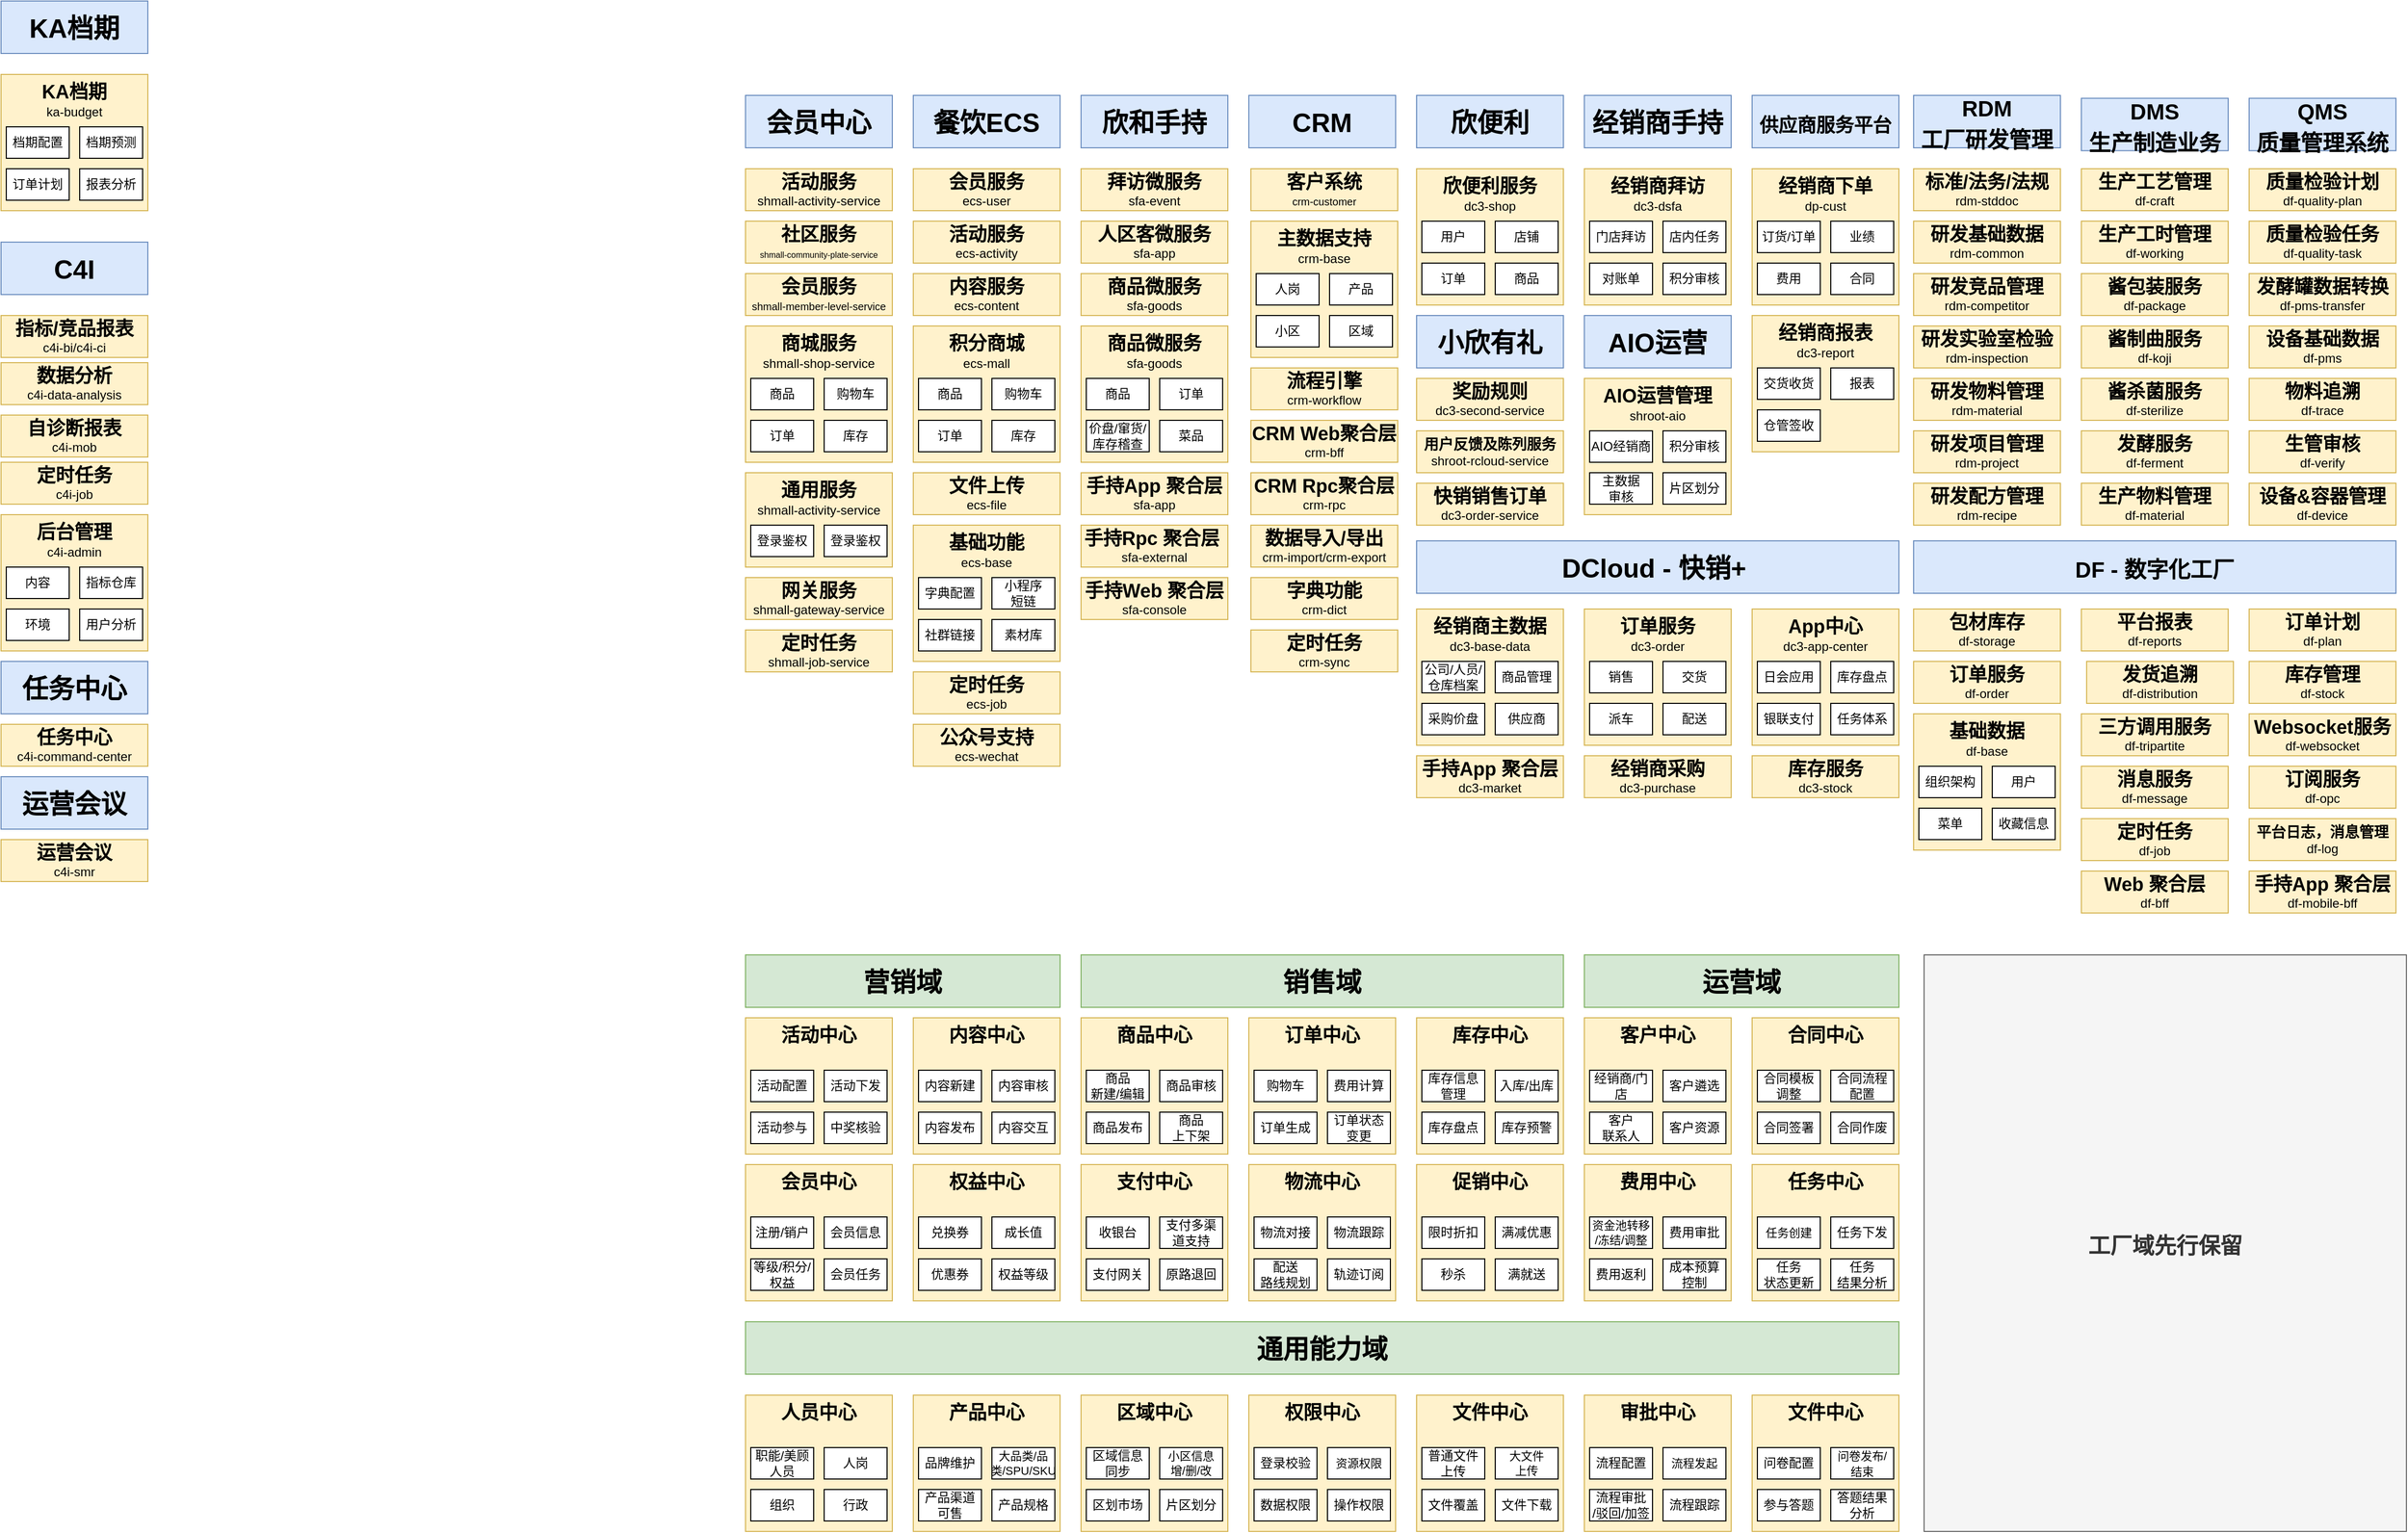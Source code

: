 <mxfile version="24.8.1">
  <diagram name="第 1 页" id="hZs13M3GJtKdBzcRhd1a">
    <mxGraphModel dx="4507" dy="1978" grid="1" gridSize="10" guides="1" tooltips="1" connect="1" arrows="1" fold="1" page="1" pageScale="1" pageWidth="827" pageHeight="1169" math="0" shadow="0">
      <root>
        <mxCell id="0" />
        <mxCell id="1" parent="0" />
        <mxCell id="NgWxv2v9otWXy7bS2Y64-9" value="会员中心" style="rounded=0;whiteSpace=wrap;html=1;fillColor=#dae8fc;strokeColor=#6c8ebf;fontSize=25;fontStyle=1" parent="1" vertex="1">
          <mxGeometry x="470" y="140" width="140" height="50" as="geometry" />
        </mxCell>
        <mxCell id="NgWxv2v9otWXy7bS2Y64-10" value="CRM" style="rounded=0;whiteSpace=wrap;html=1;fillColor=#dae8fc;strokeColor=#6c8ebf;fontSize=25;fontStyle=1" parent="1" vertex="1">
          <mxGeometry x="950" y="140" width="140" height="50" as="geometry" />
        </mxCell>
        <mxCell id="NgWxv2v9otWXy7bS2Y64-14" value="欣和手持" style="rounded=0;whiteSpace=wrap;html=1;fillColor=#dae8fc;strokeColor=#6c8ebf;fontSize=25;fontStyle=1" parent="1" vertex="1">
          <mxGeometry x="790" y="140" width="140" height="50" as="geometry" />
        </mxCell>
        <mxCell id="NgWxv2v9otWXy7bS2Y64-16" value="DCloud - 快销+&amp;nbsp;" style="rounded=0;whiteSpace=wrap;html=1;fillColor=#dae8fc;strokeColor=#6c8ebf;fontSize=25;fontStyle=1" parent="1" vertex="1">
          <mxGeometry x="1110" y="565" width="460" height="50" as="geometry" />
        </mxCell>
        <mxCell id="NgWxv2v9otWXy7bS2Y64-17" value="C4I" style="rounded=0;whiteSpace=wrap;html=1;fillColor=#dae8fc;strokeColor=#6c8ebf;fontSize=25;fontStyle=1" parent="1" vertex="1">
          <mxGeometry x="-240" y="280" width="140" height="50" as="geometry" />
        </mxCell>
        <mxCell id="NgWxv2v9otWXy7bS2Y64-18" value="任务中心" style="rounded=0;whiteSpace=wrap;html=1;fillColor=#dae8fc;strokeColor=#6c8ebf;fontSize=25;fontStyle=1" parent="1" vertex="1">
          <mxGeometry x="-240" y="680" width="140" height="50" as="geometry" />
        </mxCell>
        <mxCell id="NgWxv2v9otWXy7bS2Y64-19" value="&lt;font style=&quot;font-size: 21px;&quot;&gt;RDM&lt;br&gt;工厂研发管理&lt;/font&gt;" style="rounded=0;whiteSpace=wrap;html=1;fillColor=#dae8fc;strokeColor=#6c8ebf;fontSize=25;fontStyle=1" parent="1" vertex="1">
          <mxGeometry x="1584" y="140" width="140" height="50" as="geometry" />
        </mxCell>
        <mxCell id="NgWxv2v9otWXy7bS2Y64-126" value="&lt;font style=&quot;font-size: 18px;&quot;&gt;&lt;b&gt;活动服务&lt;/b&gt;&lt;/font&gt;&lt;br&gt;shmall-activity-service" style="rounded=0;whiteSpace=wrap;html=1;fillColor=#fff2cc;strokeColor=#d6b656;" parent="1" vertex="1">
          <mxGeometry x="470" y="210" width="140" height="40" as="geometry" />
        </mxCell>
        <mxCell id="698oYPcISNB5FkrnnYcq-6" value="&lt;font style=&quot;font-size: 18px;&quot;&gt;&lt;b&gt;社区服务&lt;/b&gt;&lt;/font&gt;&lt;br&gt;&lt;font style=&quot;font-size: 8px;&quot;&gt;shmall-community-plate-service&lt;/font&gt;" style="rounded=0;whiteSpace=wrap;html=1;fillColor=#fff2cc;strokeColor=#d6b656;" vertex="1" parent="1">
          <mxGeometry x="470" y="260" width="140" height="40" as="geometry" />
        </mxCell>
        <mxCell id="698oYPcISNB5FkrnnYcq-9" value="&lt;span style=&quot;font-size: 18px;&quot;&gt;&lt;b&gt;网关服务&lt;/b&gt;&lt;/span&gt;&lt;br&gt;shmall-gateway-service" style="rounded=0;whiteSpace=wrap;html=1;fillColor=#fff2cc;strokeColor=#d6b656;" vertex="1" parent="1">
          <mxGeometry x="470" y="600" width="140" height="40" as="geometry" />
        </mxCell>
        <mxCell id="698oYPcISNB5FkrnnYcq-10" value="&lt;span style=&quot;font-size: 18px;&quot;&gt;&lt;b&gt;定时任务&lt;/b&gt;&lt;/span&gt;&lt;br&gt;shmall-job-service" style="rounded=0;whiteSpace=wrap;html=1;fillColor=#fff2cc;strokeColor=#d6b656;" vertex="1" parent="1">
          <mxGeometry x="470" y="650" width="140" height="40" as="geometry" />
        </mxCell>
        <mxCell id="698oYPcISNB5FkrnnYcq-26" value="" style="group" vertex="1" connectable="0" parent="1">
          <mxGeometry x="470" y="500" width="140" height="90" as="geometry" />
        </mxCell>
        <mxCell id="698oYPcISNB5FkrnnYcq-2" value="&lt;span style=&quot;font-size: 18px;&quot;&gt;&lt;b&gt;通用服务&lt;/b&gt;&lt;/span&gt;&lt;br&gt;shmall-activity-service" style="rounded=0;whiteSpace=wrap;html=1;fillColor=#fff2cc;strokeColor=#d6b656;verticalAlign=top;" vertex="1" parent="698oYPcISNB5FkrnnYcq-26">
          <mxGeometry width="140" height="90" as="geometry" />
        </mxCell>
        <mxCell id="698oYPcISNB5FkrnnYcq-3" value="" style="group" vertex="1" connectable="0" parent="698oYPcISNB5FkrnnYcq-26">
          <mxGeometry x="5" y="50" width="130" height="30" as="geometry" />
        </mxCell>
        <mxCell id="698oYPcISNB5FkrnnYcq-4" value="登录鉴权" style="rounded=0;whiteSpace=wrap;html=1;" vertex="1" parent="698oYPcISNB5FkrnnYcq-3">
          <mxGeometry width="60" height="30" as="geometry" />
        </mxCell>
        <mxCell id="698oYPcISNB5FkrnnYcq-5" value="登录鉴权" style="rounded=0;whiteSpace=wrap;html=1;" vertex="1" parent="698oYPcISNB5FkrnnYcq-3">
          <mxGeometry x="70" width="60" height="30" as="geometry" />
        </mxCell>
        <mxCell id="698oYPcISNB5FkrnnYcq-27" value="" style="group" vertex="1" connectable="0" parent="1">
          <mxGeometry x="470" y="360" width="140" height="130" as="geometry" />
        </mxCell>
        <mxCell id="698oYPcISNB5FkrnnYcq-14" value="&lt;span style=&quot;font-size: 18px;&quot;&gt;&lt;b&gt;商城服务&lt;/b&gt;&lt;/span&gt;&lt;br&gt;shmall-shop-service" style="rounded=0;whiteSpace=wrap;html=1;fillColor=#fff2cc;strokeColor=#d6b656;verticalAlign=top;" vertex="1" parent="698oYPcISNB5FkrnnYcq-27">
          <mxGeometry width="140" height="130" as="geometry" />
        </mxCell>
        <mxCell id="698oYPcISNB5FkrnnYcq-24" value="" style="group" vertex="1" connectable="0" parent="698oYPcISNB5FkrnnYcq-27">
          <mxGeometry x="5" y="50" width="130" height="70" as="geometry" />
        </mxCell>
        <mxCell id="698oYPcISNB5FkrnnYcq-15" value="" style="group" vertex="1" connectable="0" parent="698oYPcISNB5FkrnnYcq-24">
          <mxGeometry width="130" height="30" as="geometry" />
        </mxCell>
        <mxCell id="698oYPcISNB5FkrnnYcq-16" value="商品" style="rounded=0;whiteSpace=wrap;html=1;" vertex="1" parent="698oYPcISNB5FkrnnYcq-15">
          <mxGeometry width="60" height="30" as="geometry" />
        </mxCell>
        <mxCell id="698oYPcISNB5FkrnnYcq-17" value="购物车" style="rounded=0;whiteSpace=wrap;html=1;" vertex="1" parent="698oYPcISNB5FkrnnYcq-15">
          <mxGeometry x="70" width="60" height="30" as="geometry" />
        </mxCell>
        <mxCell id="698oYPcISNB5FkrnnYcq-21" value="" style="group" vertex="1" connectable="0" parent="698oYPcISNB5FkrnnYcq-24">
          <mxGeometry y="40" width="130" height="30" as="geometry" />
        </mxCell>
        <mxCell id="698oYPcISNB5FkrnnYcq-22" value="订单" style="rounded=0;whiteSpace=wrap;html=1;" vertex="1" parent="698oYPcISNB5FkrnnYcq-21">
          <mxGeometry width="60" height="30" as="geometry" />
        </mxCell>
        <mxCell id="698oYPcISNB5FkrnnYcq-23" value="库存" style="rounded=0;whiteSpace=wrap;html=1;" vertex="1" parent="698oYPcISNB5FkrnnYcq-21">
          <mxGeometry x="70" width="60" height="30" as="geometry" />
        </mxCell>
        <mxCell id="698oYPcISNB5FkrnnYcq-28" value="&lt;font style=&quot;font-size: 18px;&quot;&gt;&lt;b&gt;CRM Rpc聚合层&lt;/b&gt;&lt;/font&gt;&lt;br&gt;crm-rpc" style="rounded=0;whiteSpace=wrap;html=1;fillColor=#fff2cc;strokeColor=#d6b656;" vertex="1" parent="1">
          <mxGeometry x="952" y="500" width="140" height="40" as="geometry" />
        </mxCell>
        <mxCell id="698oYPcISNB5FkrnnYcq-30" value="&lt;span style=&quot;font-size: 18px;&quot;&gt;&lt;b&gt;CRM Web聚合层&lt;/b&gt;&lt;/span&gt;&lt;br&gt;crm-bff" style="rounded=0;whiteSpace=wrap;html=1;fillColor=#fff2cc;strokeColor=#d6b656;" vertex="1" parent="1">
          <mxGeometry x="952" y="450" width="140" height="40" as="geometry" />
        </mxCell>
        <mxCell id="698oYPcISNB5FkrnnYcq-31" value="&lt;span style=&quot;font-size: 18px;&quot;&gt;&lt;b&gt;数据导入/导出&lt;/b&gt;&lt;/span&gt;&lt;br&gt;crm-import/crm-export" style="rounded=0;whiteSpace=wrap;html=1;fillColor=#fff2cc;strokeColor=#d6b656;" vertex="1" parent="1">
          <mxGeometry x="952" y="550" width="140" height="40" as="geometry" />
        </mxCell>
        <mxCell id="698oYPcISNB5FkrnnYcq-32" value="&lt;span style=&quot;font-size: 18px;&quot;&gt;&lt;b&gt;客户系统&lt;/b&gt;&lt;/span&gt;&lt;br&gt;&lt;font style=&quot;font-size: 10px;&quot;&gt;crm-customer&lt;/font&gt;" style="rounded=0;whiteSpace=wrap;html=1;fillColor=#fff2cc;strokeColor=#d6b656;" vertex="1" parent="1">
          <mxGeometry x="952" y="210" width="140" height="40" as="geometry" />
        </mxCell>
        <mxCell id="698oYPcISNB5FkrnnYcq-33" value="" style="group" vertex="1" connectable="0" parent="1">
          <mxGeometry x="952" y="260" width="140" height="130" as="geometry" />
        </mxCell>
        <mxCell id="698oYPcISNB5FkrnnYcq-34" value="&lt;span style=&quot;font-size: 18px;&quot;&gt;&lt;b&gt;主数据支持&lt;/b&gt;&lt;/span&gt;&lt;br&gt;crm-base" style="rounded=0;whiteSpace=wrap;html=1;fillColor=#fff2cc;strokeColor=#d6b656;verticalAlign=top;" vertex="1" parent="698oYPcISNB5FkrnnYcq-33">
          <mxGeometry width="140" height="130" as="geometry" />
        </mxCell>
        <mxCell id="698oYPcISNB5FkrnnYcq-35" value="" style="group" vertex="1" connectable="0" parent="698oYPcISNB5FkrnnYcq-33">
          <mxGeometry x="5" y="50" width="130" height="70" as="geometry" />
        </mxCell>
        <mxCell id="698oYPcISNB5FkrnnYcq-36" value="" style="group" vertex="1" connectable="0" parent="698oYPcISNB5FkrnnYcq-35">
          <mxGeometry width="130" height="30" as="geometry" />
        </mxCell>
        <mxCell id="698oYPcISNB5FkrnnYcq-37" value="人岗" style="rounded=0;whiteSpace=wrap;html=1;" vertex="1" parent="698oYPcISNB5FkrnnYcq-36">
          <mxGeometry width="60" height="30" as="geometry" />
        </mxCell>
        <mxCell id="698oYPcISNB5FkrnnYcq-38" value="产品" style="rounded=0;whiteSpace=wrap;html=1;" vertex="1" parent="698oYPcISNB5FkrnnYcq-36">
          <mxGeometry x="70" width="60" height="30" as="geometry" />
        </mxCell>
        <mxCell id="698oYPcISNB5FkrnnYcq-39" value="" style="group" vertex="1" connectable="0" parent="698oYPcISNB5FkrnnYcq-35">
          <mxGeometry y="40" width="130" height="30" as="geometry" />
        </mxCell>
        <mxCell id="698oYPcISNB5FkrnnYcq-40" value="小区" style="rounded=0;whiteSpace=wrap;html=1;" vertex="1" parent="698oYPcISNB5FkrnnYcq-39">
          <mxGeometry width="60" height="30" as="geometry" />
        </mxCell>
        <mxCell id="698oYPcISNB5FkrnnYcq-41" value="区域" style="rounded=0;whiteSpace=wrap;html=1;" vertex="1" parent="698oYPcISNB5FkrnnYcq-39">
          <mxGeometry x="70" width="60" height="30" as="geometry" />
        </mxCell>
        <mxCell id="698oYPcISNB5FkrnnYcq-43" value="&lt;span style=&quot;font-size: 18px;&quot;&gt;&lt;b&gt;字典功能&lt;/b&gt;&lt;/span&gt;&lt;br&gt;crm-dict" style="rounded=0;whiteSpace=wrap;html=1;fillColor=#fff2cc;strokeColor=#d6b656;" vertex="1" parent="1">
          <mxGeometry x="952" y="600" width="140" height="40" as="geometry" />
        </mxCell>
        <mxCell id="698oYPcISNB5FkrnnYcq-44" value="&lt;span style=&quot;font-size: 18px;&quot;&gt;&lt;b&gt;流程引擎&lt;/b&gt;&lt;/span&gt;&lt;br&gt;crm-workflow" style="rounded=0;whiteSpace=wrap;html=1;fillColor=#fff2cc;strokeColor=#d6b656;" vertex="1" parent="1">
          <mxGeometry x="952" y="400" width="140" height="40" as="geometry" />
        </mxCell>
        <mxCell id="698oYPcISNB5FkrnnYcq-45" value="&lt;span style=&quot;font-size: 18px;&quot;&gt;&lt;b&gt;定时任务&lt;/b&gt;&lt;/span&gt;&lt;br&gt;crm-sync" style="rounded=0;whiteSpace=wrap;html=1;fillColor=#fff2cc;strokeColor=#d6b656;" vertex="1" parent="1">
          <mxGeometry x="952" y="650" width="140" height="40" as="geometry" />
        </mxCell>
        <mxCell id="698oYPcISNB5FkrnnYcq-56" value="" style="group" vertex="1" connectable="0" parent="1">
          <mxGeometry x="-240" y="50" width="140" height="200" as="geometry" />
        </mxCell>
        <mxCell id="NgWxv2v9otWXy7bS2Y64-11" value="KA档期" style="rounded=0;whiteSpace=wrap;html=1;fillColor=#dae8fc;strokeColor=#6c8ebf;fontSize=25;fontStyle=1" parent="698oYPcISNB5FkrnnYcq-56" vertex="1">
          <mxGeometry width="140" height="50" as="geometry" />
        </mxCell>
        <mxCell id="698oYPcISNB5FkrnnYcq-47" value="" style="group" vertex="1" connectable="0" parent="698oYPcISNB5FkrnnYcq-56">
          <mxGeometry y="70" width="140" height="130" as="geometry" />
        </mxCell>
        <mxCell id="698oYPcISNB5FkrnnYcq-48" value="&lt;span style=&quot;font-size: 18px;&quot;&gt;&lt;b&gt;KA档期&lt;/b&gt;&lt;/span&gt;&lt;br&gt;ka-budget" style="rounded=0;whiteSpace=wrap;html=1;fillColor=#fff2cc;strokeColor=#d6b656;verticalAlign=top;" vertex="1" parent="698oYPcISNB5FkrnnYcq-47">
          <mxGeometry width="140" height="130" as="geometry" />
        </mxCell>
        <mxCell id="698oYPcISNB5FkrnnYcq-49" value="" style="group" vertex="1" connectable="0" parent="698oYPcISNB5FkrnnYcq-47">
          <mxGeometry x="5" y="50" width="130" height="70" as="geometry" />
        </mxCell>
        <mxCell id="698oYPcISNB5FkrnnYcq-50" value="" style="group" vertex="1" connectable="0" parent="698oYPcISNB5FkrnnYcq-49">
          <mxGeometry width="130" height="30" as="geometry" />
        </mxCell>
        <mxCell id="698oYPcISNB5FkrnnYcq-51" value="档期配置" style="rounded=0;whiteSpace=wrap;html=1;" vertex="1" parent="698oYPcISNB5FkrnnYcq-50">
          <mxGeometry width="60" height="30" as="geometry" />
        </mxCell>
        <mxCell id="698oYPcISNB5FkrnnYcq-52" value="档期预测" style="rounded=0;whiteSpace=wrap;html=1;" vertex="1" parent="698oYPcISNB5FkrnnYcq-50">
          <mxGeometry x="70" width="60" height="30" as="geometry" />
        </mxCell>
        <mxCell id="698oYPcISNB5FkrnnYcq-53" value="" style="group" vertex="1" connectable="0" parent="698oYPcISNB5FkrnnYcq-49">
          <mxGeometry y="40" width="130" height="30" as="geometry" />
        </mxCell>
        <mxCell id="698oYPcISNB5FkrnnYcq-54" value="订单计划" style="rounded=0;whiteSpace=wrap;html=1;" vertex="1" parent="698oYPcISNB5FkrnnYcq-53">
          <mxGeometry width="60" height="30" as="geometry" />
        </mxCell>
        <mxCell id="698oYPcISNB5FkrnnYcq-55" value="报表分析" style="rounded=0;whiteSpace=wrap;html=1;" vertex="1" parent="698oYPcISNB5FkrnnYcq-53">
          <mxGeometry x="70" width="60" height="30" as="geometry" />
        </mxCell>
        <mxCell id="698oYPcISNB5FkrnnYcq-78" value="餐饮ECS" style="rounded=0;whiteSpace=wrap;html=1;fillColor=#dae8fc;strokeColor=#6c8ebf;fontSize=25;fontStyle=1" vertex="1" parent="1">
          <mxGeometry x="630" y="140" width="140" height="50" as="geometry" />
        </mxCell>
        <mxCell id="698oYPcISNB5FkrnnYcq-81" value="&lt;span style=&quot;font-size: 18px;&quot;&gt;&lt;b&gt;活动服务&lt;/b&gt;&lt;/span&gt;&lt;br&gt;ecs-activity" style="rounded=0;whiteSpace=wrap;html=1;fillColor=#fff2cc;strokeColor=#d6b656;" vertex="1" parent="1">
          <mxGeometry x="630" y="260" width="140" height="40" as="geometry" />
        </mxCell>
        <mxCell id="698oYPcISNB5FkrnnYcq-82" value="&lt;span style=&quot;font-size: 18px;&quot;&gt;&lt;b&gt;定时任务&lt;/b&gt;&lt;/span&gt;&lt;br&gt;ecs-job" style="rounded=0;whiteSpace=wrap;html=1;fillColor=#fff2cc;strokeColor=#d6b656;" vertex="1" parent="1">
          <mxGeometry x="630" y="690" width="140" height="40" as="geometry" />
        </mxCell>
        <mxCell id="698oYPcISNB5FkrnnYcq-89" value="" style="group" vertex="1" connectable="0" parent="1">
          <mxGeometry x="630" y="550" width="140" height="130" as="geometry" />
        </mxCell>
        <mxCell id="698oYPcISNB5FkrnnYcq-90" value="&lt;span style=&quot;font-size: 18px;&quot;&gt;&lt;b&gt;基础功能&lt;/b&gt;&lt;/span&gt;&lt;br&gt;ecs-base" style="rounded=0;whiteSpace=wrap;html=1;fillColor=#fff2cc;strokeColor=#d6b656;verticalAlign=top;" vertex="1" parent="698oYPcISNB5FkrnnYcq-89">
          <mxGeometry width="140" height="130" as="geometry" />
        </mxCell>
        <mxCell id="698oYPcISNB5FkrnnYcq-91" value="" style="group" vertex="1" connectable="0" parent="698oYPcISNB5FkrnnYcq-89">
          <mxGeometry x="5" y="50" width="130" height="70" as="geometry" />
        </mxCell>
        <mxCell id="698oYPcISNB5FkrnnYcq-92" value="" style="group" vertex="1" connectable="0" parent="698oYPcISNB5FkrnnYcq-91">
          <mxGeometry width="130" height="30" as="geometry" />
        </mxCell>
        <mxCell id="698oYPcISNB5FkrnnYcq-93" value="字典配置" style="rounded=0;whiteSpace=wrap;html=1;" vertex="1" parent="698oYPcISNB5FkrnnYcq-92">
          <mxGeometry width="60" height="30" as="geometry" />
        </mxCell>
        <mxCell id="698oYPcISNB5FkrnnYcq-94" value="小程序&lt;br&gt;短链" style="rounded=0;whiteSpace=wrap;html=1;" vertex="1" parent="698oYPcISNB5FkrnnYcq-92">
          <mxGeometry x="70" width="60" height="30" as="geometry" />
        </mxCell>
        <mxCell id="698oYPcISNB5FkrnnYcq-95" value="" style="group" vertex="1" connectable="0" parent="698oYPcISNB5FkrnnYcq-91">
          <mxGeometry y="40" width="130" height="30" as="geometry" />
        </mxCell>
        <mxCell id="698oYPcISNB5FkrnnYcq-96" value="社群链接" style="rounded=0;whiteSpace=wrap;html=1;" vertex="1" parent="698oYPcISNB5FkrnnYcq-95">
          <mxGeometry width="60" height="30" as="geometry" />
        </mxCell>
        <mxCell id="698oYPcISNB5FkrnnYcq-97" value="素材库" style="rounded=0;whiteSpace=wrap;html=1;" vertex="1" parent="698oYPcISNB5FkrnnYcq-95">
          <mxGeometry x="70" width="60" height="30" as="geometry" />
        </mxCell>
        <mxCell id="698oYPcISNB5FkrnnYcq-98" value="&lt;span style=&quot;font-size: 18px;&quot;&gt;&lt;b&gt;文件上传&lt;/b&gt;&lt;/span&gt;&lt;br&gt;ecs-file" style="rounded=0;whiteSpace=wrap;html=1;fillColor=#fff2cc;strokeColor=#d6b656;" vertex="1" parent="1">
          <mxGeometry x="630" y="500" width="140" height="40" as="geometry" />
        </mxCell>
        <mxCell id="698oYPcISNB5FkrnnYcq-99" value="" style="group" vertex="1" connectable="0" parent="1">
          <mxGeometry x="630" y="360" width="140" height="130" as="geometry" />
        </mxCell>
        <mxCell id="698oYPcISNB5FkrnnYcq-100" value="&lt;span style=&quot;font-size: 18px;&quot;&gt;&lt;b&gt;积分商城&lt;/b&gt;&lt;/span&gt;&lt;br&gt;ecs-mall" style="rounded=0;whiteSpace=wrap;html=1;fillColor=#fff2cc;strokeColor=#d6b656;verticalAlign=top;" vertex="1" parent="698oYPcISNB5FkrnnYcq-99">
          <mxGeometry width="140" height="130" as="geometry" />
        </mxCell>
        <mxCell id="698oYPcISNB5FkrnnYcq-101" value="" style="group" vertex="1" connectable="0" parent="698oYPcISNB5FkrnnYcq-99">
          <mxGeometry x="5" y="50" width="130" height="70" as="geometry" />
        </mxCell>
        <mxCell id="698oYPcISNB5FkrnnYcq-102" value="" style="group" vertex="1" connectable="0" parent="698oYPcISNB5FkrnnYcq-101">
          <mxGeometry width="130" height="30" as="geometry" />
        </mxCell>
        <mxCell id="698oYPcISNB5FkrnnYcq-103" value="商品" style="rounded=0;whiteSpace=wrap;html=1;" vertex="1" parent="698oYPcISNB5FkrnnYcq-102">
          <mxGeometry width="60" height="30" as="geometry" />
        </mxCell>
        <mxCell id="698oYPcISNB5FkrnnYcq-104" value="购物车" style="rounded=0;whiteSpace=wrap;html=1;" vertex="1" parent="698oYPcISNB5FkrnnYcq-102">
          <mxGeometry x="70" width="60" height="30" as="geometry" />
        </mxCell>
        <mxCell id="698oYPcISNB5FkrnnYcq-105" value="" style="group" vertex="1" connectable="0" parent="698oYPcISNB5FkrnnYcq-101">
          <mxGeometry y="40" width="130" height="30" as="geometry" />
        </mxCell>
        <mxCell id="698oYPcISNB5FkrnnYcq-106" value="订单" style="rounded=0;whiteSpace=wrap;html=1;" vertex="1" parent="698oYPcISNB5FkrnnYcq-105">
          <mxGeometry width="60" height="30" as="geometry" />
        </mxCell>
        <mxCell id="698oYPcISNB5FkrnnYcq-107" value="库存" style="rounded=0;whiteSpace=wrap;html=1;" vertex="1" parent="698oYPcISNB5FkrnnYcq-105">
          <mxGeometry x="70" width="60" height="30" as="geometry" />
        </mxCell>
        <mxCell id="698oYPcISNB5FkrnnYcq-127" value="&lt;span style=&quot;font-size: 18px;&quot;&gt;&lt;b&gt;公众号支持&lt;/b&gt;&lt;/span&gt;&lt;br&gt;ecs-wechat" style="rounded=0;whiteSpace=wrap;html=1;fillColor=#fff2cc;strokeColor=#d6b656;" vertex="1" parent="1">
          <mxGeometry x="630" y="740" width="140" height="40" as="geometry" />
        </mxCell>
        <mxCell id="698oYPcISNB5FkrnnYcq-128" value="&lt;span style=&quot;font-size: 18px;&quot;&gt;&lt;b&gt;会员服务&lt;/b&gt;&lt;/span&gt;&lt;br&gt;&lt;font style=&quot;font-size: 10px;&quot;&gt;shmall-member-level-service&lt;/font&gt;" style="rounded=0;whiteSpace=wrap;html=1;fillColor=#fff2cc;strokeColor=#d6b656;" vertex="1" parent="1">
          <mxGeometry x="470" y="310" width="140" height="40" as="geometry" />
        </mxCell>
        <mxCell id="698oYPcISNB5FkrnnYcq-129" value="&lt;span style=&quot;font-size: 18px;&quot;&gt;&lt;b&gt;内容服务&lt;/b&gt;&lt;/span&gt;&lt;br&gt;ecs-content" style="rounded=0;whiteSpace=wrap;html=1;fillColor=#fff2cc;strokeColor=#d6b656;" vertex="1" parent="1">
          <mxGeometry x="630" y="310" width="140" height="40" as="geometry" />
        </mxCell>
        <mxCell id="698oYPcISNB5FkrnnYcq-130" value="&lt;span style=&quot;font-size: 18px;&quot;&gt;&lt;b&gt;会员服务&lt;/b&gt;&lt;/span&gt;&lt;br&gt;ecs-user" style="rounded=0;whiteSpace=wrap;html=1;fillColor=#fff2cc;strokeColor=#d6b656;" vertex="1" parent="1">
          <mxGeometry x="630" y="210" width="140" height="40" as="geometry" />
        </mxCell>
        <mxCell id="698oYPcISNB5FkrnnYcq-132" value="小欣有礼" style="rounded=0;whiteSpace=wrap;html=1;fillColor=#dae8fc;strokeColor=#6c8ebf;fontSize=25;fontStyle=1" vertex="1" parent="1">
          <mxGeometry x="1110" y="350" width="140" height="50" as="geometry" />
        </mxCell>
        <mxCell id="698oYPcISNB5FkrnnYcq-133" value="&lt;span style=&quot;font-size: 18px;&quot;&gt;&lt;b&gt;奖励规则&lt;/b&gt;&lt;/span&gt;&lt;br&gt;dc3-second-service" style="rounded=0;whiteSpace=wrap;html=1;fillColor=#fff2cc;strokeColor=#d6b656;" vertex="1" parent="1">
          <mxGeometry x="1110" y="410" width="140" height="40" as="geometry" />
        </mxCell>
        <mxCell id="698oYPcISNB5FkrnnYcq-134" value="&lt;b style=&quot;&quot;&gt;&lt;font style=&quot;font-size: 14px;&quot;&gt;用户反馈及陈列服务&lt;/font&gt;&lt;/b&gt;&lt;br&gt;shroot-rcloud-service" style="rounded=0;whiteSpace=wrap;html=1;fillColor=#fff2cc;strokeColor=#d6b656;" vertex="1" parent="1">
          <mxGeometry x="1110" y="460" width="140" height="40" as="geometry" />
        </mxCell>
        <mxCell id="698oYPcISNB5FkrnnYcq-136" value="&lt;b&gt;&lt;font style=&quot;font-size: 18px;&quot;&gt;快销销售订单&lt;/font&gt;&lt;/b&gt;&lt;br&gt;dc3-order-service" style="rounded=0;whiteSpace=wrap;html=1;fillColor=#fff2cc;strokeColor=#d6b656;" vertex="1" parent="1">
          <mxGeometry x="1110" y="510" width="140" height="40" as="geometry" />
        </mxCell>
        <mxCell id="698oYPcISNB5FkrnnYcq-140" value="&lt;span style=&quot;font-size: 18px;&quot;&gt;&lt;b&gt;手持App 聚合层&lt;/b&gt;&lt;/span&gt;&lt;br&gt;sfa-app" style="rounded=0;whiteSpace=wrap;html=1;fillColor=#fff2cc;strokeColor=#d6b656;" vertex="1" parent="1">
          <mxGeometry x="790" y="500" width="140" height="40" as="geometry" />
        </mxCell>
        <mxCell id="698oYPcISNB5FkrnnYcq-141" value="&lt;span style=&quot;font-size: 18px;&quot;&gt;&lt;b&gt;人区客微服务&lt;/b&gt;&lt;/span&gt;&lt;br&gt;sfa-app" style="rounded=0;whiteSpace=wrap;html=1;fillColor=#fff2cc;strokeColor=#d6b656;" vertex="1" parent="1">
          <mxGeometry x="790" y="260" width="140" height="40" as="geometry" />
        </mxCell>
        <mxCell id="698oYPcISNB5FkrnnYcq-142" value="&lt;span style=&quot;font-size: 18px;&quot;&gt;&lt;b&gt;商品微服务&lt;/b&gt;&lt;/span&gt;&lt;br&gt;sfa-goods" style="rounded=0;whiteSpace=wrap;html=1;fillColor=#fff2cc;strokeColor=#d6b656;" vertex="1" parent="1">
          <mxGeometry x="790" y="310" width="140" height="40" as="geometry" />
        </mxCell>
        <mxCell id="698oYPcISNB5FkrnnYcq-143" value="" style="group" vertex="1" connectable="0" parent="1">
          <mxGeometry x="790" y="360" width="140" height="130" as="geometry" />
        </mxCell>
        <mxCell id="698oYPcISNB5FkrnnYcq-144" value="&lt;span style=&quot;font-size: 18px;&quot;&gt;&lt;b&gt;商品微服务&lt;/b&gt;&lt;/span&gt;&lt;br&gt;sfa-goods" style="rounded=0;whiteSpace=wrap;html=1;fillColor=#fff2cc;strokeColor=#d6b656;verticalAlign=top;" vertex="1" parent="698oYPcISNB5FkrnnYcq-143">
          <mxGeometry width="140" height="130" as="geometry" />
        </mxCell>
        <mxCell id="698oYPcISNB5FkrnnYcq-145" value="" style="group" vertex="1" connectable="0" parent="698oYPcISNB5FkrnnYcq-143">
          <mxGeometry x="5" y="50" width="130" height="70" as="geometry" />
        </mxCell>
        <mxCell id="698oYPcISNB5FkrnnYcq-146" value="" style="group" vertex="1" connectable="0" parent="698oYPcISNB5FkrnnYcq-145">
          <mxGeometry width="130" height="30" as="geometry" />
        </mxCell>
        <mxCell id="698oYPcISNB5FkrnnYcq-147" value="商品" style="rounded=0;whiteSpace=wrap;html=1;" vertex="1" parent="698oYPcISNB5FkrnnYcq-146">
          <mxGeometry width="60" height="30" as="geometry" />
        </mxCell>
        <mxCell id="698oYPcISNB5FkrnnYcq-148" value="订单" style="rounded=0;whiteSpace=wrap;html=1;" vertex="1" parent="698oYPcISNB5FkrnnYcq-146">
          <mxGeometry x="70" width="60" height="30" as="geometry" />
        </mxCell>
        <mxCell id="698oYPcISNB5FkrnnYcq-149" value="" style="group" vertex="1" connectable="0" parent="698oYPcISNB5FkrnnYcq-145">
          <mxGeometry y="40" width="130" height="30" as="geometry" />
        </mxCell>
        <mxCell id="698oYPcISNB5FkrnnYcq-150" value="价盘/窜货/库存稽查" style="rounded=0;whiteSpace=wrap;html=1;" vertex="1" parent="698oYPcISNB5FkrnnYcq-149">
          <mxGeometry width="60" height="30" as="geometry" />
        </mxCell>
        <mxCell id="698oYPcISNB5FkrnnYcq-151" value="菜品" style="rounded=0;whiteSpace=wrap;html=1;" vertex="1" parent="698oYPcISNB5FkrnnYcq-149">
          <mxGeometry x="70" width="60" height="30" as="geometry" />
        </mxCell>
        <mxCell id="698oYPcISNB5FkrnnYcq-161" value="&lt;span style=&quot;font-size: 18px;&quot;&gt;&lt;b&gt;拜访微服务&lt;/b&gt;&lt;/span&gt;&lt;br&gt;sfa-event" style="rounded=0;whiteSpace=wrap;html=1;fillColor=#fff2cc;strokeColor=#d6b656;" vertex="1" parent="1">
          <mxGeometry x="790" y="210" width="140" height="40" as="geometry" />
        </mxCell>
        <mxCell id="698oYPcISNB5FkrnnYcq-162" value="&lt;span style=&quot;font-size: 18px;&quot;&gt;&lt;b&gt;手持Rpc 聚合层&amp;nbsp;&lt;/b&gt;&lt;/span&gt;&lt;br&gt;sfa-external" style="rounded=0;whiteSpace=wrap;html=1;fillColor=#fff2cc;strokeColor=#d6b656;" vertex="1" parent="1">
          <mxGeometry x="790" y="550" width="140" height="40" as="geometry" />
        </mxCell>
        <mxCell id="698oYPcISNB5FkrnnYcq-163" value="&lt;span style=&quot;font-size: 18px;&quot;&gt;&lt;b&gt;手持Web 聚合层&lt;/b&gt;&lt;/span&gt;&lt;br&gt;sfa-console" style="rounded=0;whiteSpace=wrap;html=1;fillColor=#fff2cc;strokeColor=#d6b656;" vertex="1" parent="1">
          <mxGeometry x="790" y="600" width="140" height="40" as="geometry" />
        </mxCell>
        <mxCell id="698oYPcISNB5FkrnnYcq-175" value="" style="group" vertex="1" connectable="0" parent="1">
          <mxGeometry x="1110" y="630" width="140" height="130" as="geometry" />
        </mxCell>
        <mxCell id="698oYPcISNB5FkrnnYcq-176" value="&lt;span style=&quot;font-size: 18px;&quot;&gt;&lt;b&gt;经销商主数据&lt;/b&gt;&lt;/span&gt;&lt;br&gt;dc3-base-data" style="rounded=0;whiteSpace=wrap;html=1;fillColor=#fff2cc;strokeColor=#d6b656;verticalAlign=top;" vertex="1" parent="698oYPcISNB5FkrnnYcq-175">
          <mxGeometry width="140" height="130" as="geometry" />
        </mxCell>
        <mxCell id="698oYPcISNB5FkrnnYcq-177" value="" style="group" vertex="1" connectable="0" parent="698oYPcISNB5FkrnnYcq-175">
          <mxGeometry x="5" y="50" width="130" height="70" as="geometry" />
        </mxCell>
        <mxCell id="698oYPcISNB5FkrnnYcq-178" value="" style="group" vertex="1" connectable="0" parent="698oYPcISNB5FkrnnYcq-177">
          <mxGeometry width="130" height="30" as="geometry" />
        </mxCell>
        <mxCell id="698oYPcISNB5FkrnnYcq-179" value="公司/人员/仓库档案" style="rounded=0;whiteSpace=wrap;html=1;" vertex="1" parent="698oYPcISNB5FkrnnYcq-178">
          <mxGeometry width="60" height="30" as="geometry" />
        </mxCell>
        <mxCell id="698oYPcISNB5FkrnnYcq-180" value="商品管理" style="rounded=0;whiteSpace=wrap;html=1;" vertex="1" parent="698oYPcISNB5FkrnnYcq-178">
          <mxGeometry x="70" width="60" height="30" as="geometry" />
        </mxCell>
        <mxCell id="698oYPcISNB5FkrnnYcq-181" value="" style="group" vertex="1" connectable="0" parent="698oYPcISNB5FkrnnYcq-177">
          <mxGeometry y="40" width="130" height="30" as="geometry" />
        </mxCell>
        <mxCell id="698oYPcISNB5FkrnnYcq-182" value="采购价盘" style="rounded=0;whiteSpace=wrap;html=1;" vertex="1" parent="698oYPcISNB5FkrnnYcq-181">
          <mxGeometry width="60" height="30" as="geometry" />
        </mxCell>
        <mxCell id="698oYPcISNB5FkrnnYcq-183" value="供应商" style="rounded=0;whiteSpace=wrap;html=1;" vertex="1" parent="698oYPcISNB5FkrnnYcq-181">
          <mxGeometry x="70" width="60" height="30" as="geometry" />
        </mxCell>
        <mxCell id="698oYPcISNB5FkrnnYcq-184" value="" style="group" vertex="1" connectable="0" parent="1">
          <mxGeometry x="1270" y="140" width="140" height="200" as="geometry" />
        </mxCell>
        <mxCell id="NgWxv2v9otWXy7bS2Y64-15" value="经销商手持" style="rounded=0;whiteSpace=wrap;html=1;fillColor=#dae8fc;strokeColor=#6c8ebf;fontSize=25;fontStyle=1" parent="698oYPcISNB5FkrnnYcq-184" vertex="1">
          <mxGeometry width="140" height="50" as="geometry" />
        </mxCell>
        <mxCell id="698oYPcISNB5FkrnnYcq-165" value="" style="group" vertex="1" connectable="0" parent="698oYPcISNB5FkrnnYcq-184">
          <mxGeometry y="70" width="140" height="130" as="geometry" />
        </mxCell>
        <mxCell id="698oYPcISNB5FkrnnYcq-166" value="&lt;span style=&quot;font-size: 18px;&quot;&gt;&lt;b&gt;经销商拜访&lt;/b&gt;&lt;/span&gt;&lt;br&gt;dc3-dsfa" style="rounded=0;whiteSpace=wrap;html=1;fillColor=#fff2cc;strokeColor=#d6b656;verticalAlign=top;" vertex="1" parent="698oYPcISNB5FkrnnYcq-165">
          <mxGeometry width="140" height="130" as="geometry" />
        </mxCell>
        <mxCell id="698oYPcISNB5FkrnnYcq-167" value="" style="group" vertex="1" connectable="0" parent="698oYPcISNB5FkrnnYcq-165">
          <mxGeometry x="5" y="50" width="130" height="70" as="geometry" />
        </mxCell>
        <mxCell id="698oYPcISNB5FkrnnYcq-168" value="" style="group" vertex="1" connectable="0" parent="698oYPcISNB5FkrnnYcq-167">
          <mxGeometry width="130" height="30" as="geometry" />
        </mxCell>
        <mxCell id="698oYPcISNB5FkrnnYcq-169" value="门店拜访" style="rounded=0;whiteSpace=wrap;html=1;" vertex="1" parent="698oYPcISNB5FkrnnYcq-168">
          <mxGeometry width="60" height="30" as="geometry" />
        </mxCell>
        <mxCell id="698oYPcISNB5FkrnnYcq-170" value="店内任务" style="rounded=0;whiteSpace=wrap;html=1;" vertex="1" parent="698oYPcISNB5FkrnnYcq-168">
          <mxGeometry x="70" width="60" height="30" as="geometry" />
        </mxCell>
        <mxCell id="698oYPcISNB5FkrnnYcq-171" value="" style="group" vertex="1" connectable="0" parent="698oYPcISNB5FkrnnYcq-167">
          <mxGeometry y="40" width="130" height="30" as="geometry" />
        </mxCell>
        <mxCell id="698oYPcISNB5FkrnnYcq-172" value="对账单" style="rounded=0;whiteSpace=wrap;html=1;" vertex="1" parent="698oYPcISNB5FkrnnYcq-171">
          <mxGeometry width="60" height="30" as="geometry" />
        </mxCell>
        <mxCell id="698oYPcISNB5FkrnnYcq-173" value="积分审核" style="rounded=0;whiteSpace=wrap;html=1;" vertex="1" parent="698oYPcISNB5FkrnnYcq-171">
          <mxGeometry x="70" width="60" height="30" as="geometry" />
        </mxCell>
        <mxCell id="698oYPcISNB5FkrnnYcq-186" value="" style="group" vertex="1" connectable="0" parent="1">
          <mxGeometry x="1270" y="630" width="140" height="130" as="geometry" />
        </mxCell>
        <mxCell id="698oYPcISNB5FkrnnYcq-187" value="&lt;span style=&quot;font-size: 18px;&quot;&gt;&lt;b&gt;订单服务&lt;/b&gt;&lt;/span&gt;&lt;br&gt;dc3-order" style="rounded=0;whiteSpace=wrap;html=1;fillColor=#fff2cc;strokeColor=#d6b656;verticalAlign=top;" vertex="1" parent="698oYPcISNB5FkrnnYcq-186">
          <mxGeometry width="140" height="130" as="geometry" />
        </mxCell>
        <mxCell id="698oYPcISNB5FkrnnYcq-188" value="" style="group" vertex="1" connectable="0" parent="698oYPcISNB5FkrnnYcq-186">
          <mxGeometry x="5" y="50" width="130" height="70" as="geometry" />
        </mxCell>
        <mxCell id="698oYPcISNB5FkrnnYcq-189" value="" style="group" vertex="1" connectable="0" parent="698oYPcISNB5FkrnnYcq-188">
          <mxGeometry width="130" height="30" as="geometry" />
        </mxCell>
        <mxCell id="698oYPcISNB5FkrnnYcq-190" value="销售" style="rounded=0;whiteSpace=wrap;html=1;" vertex="1" parent="698oYPcISNB5FkrnnYcq-189">
          <mxGeometry width="60" height="30" as="geometry" />
        </mxCell>
        <mxCell id="698oYPcISNB5FkrnnYcq-191" value="交货" style="rounded=0;whiteSpace=wrap;html=1;" vertex="1" parent="698oYPcISNB5FkrnnYcq-189">
          <mxGeometry x="70" width="60" height="30" as="geometry" />
        </mxCell>
        <mxCell id="698oYPcISNB5FkrnnYcq-192" value="" style="group" vertex="1" connectable="0" parent="698oYPcISNB5FkrnnYcq-188">
          <mxGeometry y="40" width="130" height="30" as="geometry" />
        </mxCell>
        <mxCell id="698oYPcISNB5FkrnnYcq-193" value="派车" style="rounded=0;whiteSpace=wrap;html=1;" vertex="1" parent="698oYPcISNB5FkrnnYcq-192">
          <mxGeometry width="60" height="30" as="geometry" />
        </mxCell>
        <mxCell id="698oYPcISNB5FkrnnYcq-194" value="配送" style="rounded=0;whiteSpace=wrap;html=1;" vertex="1" parent="698oYPcISNB5FkrnnYcq-192">
          <mxGeometry x="70" width="60" height="30" as="geometry" />
        </mxCell>
        <mxCell id="698oYPcISNB5FkrnnYcq-204" value="" style="group" vertex="1" connectable="0" parent="1">
          <mxGeometry x="1430" y="630" width="140" height="130" as="geometry" />
        </mxCell>
        <mxCell id="698oYPcISNB5FkrnnYcq-205" value="&lt;span style=&quot;font-size: 18px;&quot;&gt;&lt;b&gt;App中心&lt;/b&gt;&lt;/span&gt;&lt;br&gt;dc3-app-center" style="rounded=0;whiteSpace=wrap;html=1;fillColor=#fff2cc;strokeColor=#d6b656;verticalAlign=top;" vertex="1" parent="698oYPcISNB5FkrnnYcq-204">
          <mxGeometry width="140" height="130" as="geometry" />
        </mxCell>
        <mxCell id="698oYPcISNB5FkrnnYcq-206" value="" style="group" vertex="1" connectable="0" parent="698oYPcISNB5FkrnnYcq-204">
          <mxGeometry x="5" y="50" width="130" height="70" as="geometry" />
        </mxCell>
        <mxCell id="698oYPcISNB5FkrnnYcq-207" value="" style="group" vertex="1" connectable="0" parent="698oYPcISNB5FkrnnYcq-206">
          <mxGeometry width="130" height="30" as="geometry" />
        </mxCell>
        <mxCell id="698oYPcISNB5FkrnnYcq-208" value="日会应用" style="rounded=0;whiteSpace=wrap;html=1;" vertex="1" parent="698oYPcISNB5FkrnnYcq-207">
          <mxGeometry width="60" height="30" as="geometry" />
        </mxCell>
        <mxCell id="698oYPcISNB5FkrnnYcq-209" value="库存盘点" style="rounded=0;whiteSpace=wrap;html=1;" vertex="1" parent="698oYPcISNB5FkrnnYcq-207">
          <mxGeometry x="70" width="60" height="30" as="geometry" />
        </mxCell>
        <mxCell id="698oYPcISNB5FkrnnYcq-210" value="" style="group" vertex="1" connectable="0" parent="698oYPcISNB5FkrnnYcq-206">
          <mxGeometry y="40" width="130" height="30" as="geometry" />
        </mxCell>
        <mxCell id="698oYPcISNB5FkrnnYcq-211" value="银联支付" style="rounded=0;whiteSpace=wrap;html=1;" vertex="1" parent="698oYPcISNB5FkrnnYcq-210">
          <mxGeometry width="60" height="30" as="geometry" />
        </mxCell>
        <mxCell id="698oYPcISNB5FkrnnYcq-212" value="任务体系" style="rounded=0;whiteSpace=wrap;html=1;" vertex="1" parent="698oYPcISNB5FkrnnYcq-210">
          <mxGeometry x="70" width="60" height="30" as="geometry" />
        </mxCell>
        <mxCell id="698oYPcISNB5FkrnnYcq-222" value="&lt;span style=&quot;font-size: 18px;&quot;&gt;&lt;b&gt;库存服务&lt;/b&gt;&lt;/span&gt;&lt;br&gt;dc3-stock" style="rounded=0;whiteSpace=wrap;html=1;fillColor=#fff2cc;strokeColor=#d6b656;" vertex="1" parent="1">
          <mxGeometry x="1430" y="770" width="140" height="40" as="geometry" />
        </mxCell>
        <mxCell id="698oYPcISNB5FkrnnYcq-223" value="&lt;span style=&quot;font-size: 18px;&quot;&gt;&lt;b&gt;手持App 聚合层&lt;/b&gt;&lt;/span&gt;&lt;br&gt;dc3-market" style="rounded=0;whiteSpace=wrap;html=1;fillColor=#fff2cc;strokeColor=#d6b656;" vertex="1" parent="1">
          <mxGeometry x="1110" y="770" width="140" height="40" as="geometry" />
        </mxCell>
        <mxCell id="698oYPcISNB5FkrnnYcq-225" value="&lt;span style=&quot;font-size: 18px;&quot;&gt;&lt;b&gt;经销商采购&lt;/b&gt;&lt;/span&gt;&lt;br&gt;dc3-purchase" style="rounded=0;whiteSpace=wrap;html=1;fillColor=#fff2cc;strokeColor=#d6b656;" vertex="1" parent="1">
          <mxGeometry x="1270" y="770" width="140" height="40" as="geometry" />
        </mxCell>
        <mxCell id="698oYPcISNB5FkrnnYcq-227" value="&lt;font style=&quot;font-size: 18px;&quot;&gt;供应商服务平台&lt;/font&gt;" style="rounded=0;whiteSpace=wrap;html=1;fillColor=#dae8fc;strokeColor=#6c8ebf;fontSize=25;fontStyle=1" vertex="1" parent="1">
          <mxGeometry x="1430" y="140" width="140" height="50" as="geometry" />
        </mxCell>
        <mxCell id="698oYPcISNB5FkrnnYcq-229" value="" style="group" vertex="1" connectable="0" parent="1">
          <mxGeometry x="1430" y="210" width="140" height="130" as="geometry" />
        </mxCell>
        <mxCell id="698oYPcISNB5FkrnnYcq-230" value="&lt;span style=&quot;font-size: 18px;&quot;&gt;&lt;b&gt;经销商下单&lt;/b&gt;&lt;/span&gt;&lt;br&gt;&lt;div&gt;dp-cust&lt;/div&gt;" style="rounded=0;whiteSpace=wrap;html=1;fillColor=#fff2cc;strokeColor=#d6b656;verticalAlign=top;" vertex="1" parent="698oYPcISNB5FkrnnYcq-229">
          <mxGeometry width="140" height="130" as="geometry" />
        </mxCell>
        <mxCell id="698oYPcISNB5FkrnnYcq-231" value="" style="group" vertex="1" connectable="0" parent="698oYPcISNB5FkrnnYcq-229">
          <mxGeometry x="5" y="50" width="130" height="70" as="geometry" />
        </mxCell>
        <mxCell id="698oYPcISNB5FkrnnYcq-232" value="" style="group" vertex="1" connectable="0" parent="698oYPcISNB5FkrnnYcq-231">
          <mxGeometry width="130" height="30" as="geometry" />
        </mxCell>
        <mxCell id="698oYPcISNB5FkrnnYcq-233" value="订货/订单" style="rounded=0;whiteSpace=wrap;html=1;" vertex="1" parent="698oYPcISNB5FkrnnYcq-232">
          <mxGeometry width="60" height="30" as="geometry" />
        </mxCell>
        <mxCell id="698oYPcISNB5FkrnnYcq-234" value="业绩" style="rounded=0;whiteSpace=wrap;html=1;" vertex="1" parent="698oYPcISNB5FkrnnYcq-232">
          <mxGeometry x="70" width="60" height="30" as="geometry" />
        </mxCell>
        <mxCell id="698oYPcISNB5FkrnnYcq-235" value="" style="group" vertex="1" connectable="0" parent="698oYPcISNB5FkrnnYcq-231">
          <mxGeometry y="40" width="130" height="30" as="geometry" />
        </mxCell>
        <mxCell id="698oYPcISNB5FkrnnYcq-236" value="费用" style="rounded=0;whiteSpace=wrap;html=1;" vertex="1" parent="698oYPcISNB5FkrnnYcq-235">
          <mxGeometry width="60" height="30" as="geometry" />
        </mxCell>
        <mxCell id="698oYPcISNB5FkrnnYcq-237" value="合同" style="rounded=0;whiteSpace=wrap;html=1;" vertex="1" parent="698oYPcISNB5FkrnnYcq-235">
          <mxGeometry x="70" width="60" height="30" as="geometry" />
        </mxCell>
        <mxCell id="698oYPcISNB5FkrnnYcq-248" value="" style="group" vertex="1" connectable="0" parent="1">
          <mxGeometry x="1430" y="350" width="140" height="130" as="geometry" />
        </mxCell>
        <mxCell id="698oYPcISNB5FkrnnYcq-240" value="&lt;span style=&quot;font-size: 18px;&quot;&gt;&lt;b&gt;经销商报表&lt;/b&gt;&lt;/span&gt;&lt;br&gt;&lt;div&gt;dc3-report&lt;/div&gt;" style="rounded=0;whiteSpace=wrap;html=1;fillColor=#fff2cc;strokeColor=#d6b656;verticalAlign=top;" vertex="1" parent="698oYPcISNB5FkrnnYcq-248">
          <mxGeometry width="140" height="130" as="geometry" />
        </mxCell>
        <mxCell id="698oYPcISNB5FkrnnYcq-242" value="" style="group" vertex="1" connectable="0" parent="698oYPcISNB5FkrnnYcq-248">
          <mxGeometry x="5" y="50" width="130" height="30" as="geometry" />
        </mxCell>
        <mxCell id="698oYPcISNB5FkrnnYcq-243" value="交货收货" style="rounded=0;whiteSpace=wrap;html=1;" vertex="1" parent="698oYPcISNB5FkrnnYcq-242">
          <mxGeometry width="60" height="30" as="geometry" />
        </mxCell>
        <mxCell id="698oYPcISNB5FkrnnYcq-244" value="报表" style="rounded=0;whiteSpace=wrap;html=1;" vertex="1" parent="698oYPcISNB5FkrnnYcq-242">
          <mxGeometry x="70" width="60" height="30" as="geometry" />
        </mxCell>
        <mxCell id="698oYPcISNB5FkrnnYcq-246" value="仓管签收" style="rounded=0;whiteSpace=wrap;html=1;" vertex="1" parent="698oYPcISNB5FkrnnYcq-248">
          <mxGeometry x="5" y="90" width="60" height="30" as="geometry" />
        </mxCell>
        <mxCell id="698oYPcISNB5FkrnnYcq-249" value="&lt;font style=&quot;font-size: 25px;&quot;&gt;欣便利&lt;/font&gt;" style="rounded=0;whiteSpace=wrap;html=1;fillColor=#dae8fc;strokeColor=#6c8ebf;fontSize=25;fontStyle=1" vertex="1" parent="1">
          <mxGeometry x="1110" y="140" width="140" height="50" as="geometry" />
        </mxCell>
        <mxCell id="698oYPcISNB5FkrnnYcq-250" value="" style="group" vertex="1" connectable="0" parent="1">
          <mxGeometry x="1110" y="210" width="140" height="130" as="geometry" />
        </mxCell>
        <mxCell id="698oYPcISNB5FkrnnYcq-251" value="&lt;span style=&quot;font-size: 18px;&quot;&gt;&lt;b&gt;欣便利服务&lt;/b&gt;&lt;/span&gt;&lt;br&gt;&lt;div&gt;dc3-shop&lt;/div&gt;" style="rounded=0;whiteSpace=wrap;html=1;fillColor=#fff2cc;strokeColor=#d6b656;verticalAlign=top;" vertex="1" parent="698oYPcISNB5FkrnnYcq-250">
          <mxGeometry width="140" height="130" as="geometry" />
        </mxCell>
        <mxCell id="698oYPcISNB5FkrnnYcq-252" value="" style="group" vertex="1" connectable="0" parent="698oYPcISNB5FkrnnYcq-250">
          <mxGeometry x="5" y="50" width="130" height="30" as="geometry" />
        </mxCell>
        <mxCell id="698oYPcISNB5FkrnnYcq-253" value="用户" style="rounded=0;whiteSpace=wrap;html=1;" vertex="1" parent="698oYPcISNB5FkrnnYcq-252">
          <mxGeometry width="60" height="30" as="geometry" />
        </mxCell>
        <mxCell id="698oYPcISNB5FkrnnYcq-254" value="店铺" style="rounded=0;whiteSpace=wrap;html=1;" vertex="1" parent="698oYPcISNB5FkrnnYcq-252">
          <mxGeometry x="70" width="60" height="30" as="geometry" />
        </mxCell>
        <mxCell id="698oYPcISNB5FkrnnYcq-255" value="订单" style="rounded=0;whiteSpace=wrap;html=1;" vertex="1" parent="698oYPcISNB5FkrnnYcq-250">
          <mxGeometry x="5" y="90" width="60" height="30" as="geometry" />
        </mxCell>
        <mxCell id="698oYPcISNB5FkrnnYcq-262" value="商品" style="rounded=0;whiteSpace=wrap;html=1;" vertex="1" parent="698oYPcISNB5FkrnnYcq-250">
          <mxGeometry x="75" y="90" width="60" height="30" as="geometry" />
        </mxCell>
        <mxCell id="698oYPcISNB5FkrnnYcq-272" value="&lt;span style=&quot;font-size: 18px;&quot;&gt;&lt;b&gt;指标/竞品报表&lt;/b&gt;&lt;/span&gt;&lt;br&gt;c4i-bi/c4i-ci" style="rounded=0;whiteSpace=wrap;html=1;fillColor=#fff2cc;strokeColor=#d6b656;" vertex="1" parent="1">
          <mxGeometry x="-240" y="350" width="140" height="40" as="geometry" />
        </mxCell>
        <mxCell id="698oYPcISNB5FkrnnYcq-273" value="&lt;span style=&quot;font-size: 18px;&quot;&gt;&lt;b&gt;数据分析&lt;/b&gt;&lt;/span&gt;&lt;br&gt;c4i-data-analysis" style="rounded=0;whiteSpace=wrap;html=1;fillColor=#fff2cc;strokeColor=#d6b656;" vertex="1" parent="1">
          <mxGeometry x="-240" y="395" width="140" height="40" as="geometry" />
        </mxCell>
        <mxCell id="698oYPcISNB5FkrnnYcq-274" value="&lt;span style=&quot;font-size: 18px;&quot;&gt;&lt;b&gt;自诊断报表&lt;/b&gt;&lt;/span&gt;&lt;br&gt;c4i-mob" style="rounded=0;whiteSpace=wrap;html=1;fillColor=#fff2cc;strokeColor=#d6b656;" vertex="1" parent="1">
          <mxGeometry x="-240" y="445" width="140" height="40" as="geometry" />
        </mxCell>
        <mxCell id="698oYPcISNB5FkrnnYcq-275" value="&lt;span style=&quot;font-size: 18px;&quot;&gt;&lt;b&gt;定时任务&lt;/b&gt;&lt;/span&gt;&lt;br&gt;c4i-job" style="rounded=0;whiteSpace=wrap;html=1;fillColor=#fff2cc;strokeColor=#d6b656;" vertex="1" parent="1">
          <mxGeometry x="-240" y="490" width="140" height="40" as="geometry" />
        </mxCell>
        <mxCell id="698oYPcISNB5FkrnnYcq-277" value="" style="group" vertex="1" connectable="0" parent="1">
          <mxGeometry x="-240" y="540" width="140" height="130" as="geometry" />
        </mxCell>
        <mxCell id="698oYPcISNB5FkrnnYcq-278" value="&lt;span style=&quot;font-size: 18px;&quot;&gt;&lt;b&gt;后台管理&lt;/b&gt;&lt;/span&gt;&lt;br&gt;&lt;div&gt;c4i-admin&lt;/div&gt;" style="rounded=0;whiteSpace=wrap;html=1;fillColor=#fff2cc;strokeColor=#d6b656;verticalAlign=top;" vertex="1" parent="698oYPcISNB5FkrnnYcq-277">
          <mxGeometry width="140" height="130" as="geometry" />
        </mxCell>
        <mxCell id="698oYPcISNB5FkrnnYcq-279" value="" style="group" vertex="1" connectable="0" parent="698oYPcISNB5FkrnnYcq-277">
          <mxGeometry x="5" y="50" width="130" height="70" as="geometry" />
        </mxCell>
        <mxCell id="698oYPcISNB5FkrnnYcq-280" value="" style="group" vertex="1" connectable="0" parent="698oYPcISNB5FkrnnYcq-279">
          <mxGeometry width="130" height="30" as="geometry" />
        </mxCell>
        <mxCell id="698oYPcISNB5FkrnnYcq-281" value="内容" style="rounded=0;whiteSpace=wrap;html=1;" vertex="1" parent="698oYPcISNB5FkrnnYcq-280">
          <mxGeometry width="60" height="30" as="geometry" />
        </mxCell>
        <mxCell id="698oYPcISNB5FkrnnYcq-282" value="指标仓库" style="rounded=0;whiteSpace=wrap;html=1;" vertex="1" parent="698oYPcISNB5FkrnnYcq-280">
          <mxGeometry x="70" width="60" height="30" as="geometry" />
        </mxCell>
        <mxCell id="698oYPcISNB5FkrnnYcq-283" value="" style="group" vertex="1" connectable="0" parent="698oYPcISNB5FkrnnYcq-279">
          <mxGeometry y="40" width="130" height="30" as="geometry" />
        </mxCell>
        <mxCell id="698oYPcISNB5FkrnnYcq-284" value="环境" style="rounded=0;whiteSpace=wrap;html=1;" vertex="1" parent="698oYPcISNB5FkrnnYcq-283">
          <mxGeometry width="60" height="30" as="geometry" />
        </mxCell>
        <mxCell id="698oYPcISNB5FkrnnYcq-285" value="用户分析" style="rounded=0;whiteSpace=wrap;html=1;" vertex="1" parent="698oYPcISNB5FkrnnYcq-283">
          <mxGeometry x="70" width="60" height="30" as="geometry" />
        </mxCell>
        <mxCell id="698oYPcISNB5FkrnnYcq-286" value="&lt;span style=&quot;font-size: 18px;&quot;&gt;&lt;b&gt;任务中心&lt;/b&gt;&lt;/span&gt;&lt;br&gt;c4i-command-center" style="rounded=0;whiteSpace=wrap;html=1;fillColor=#fff2cc;strokeColor=#d6b656;" vertex="1" parent="1">
          <mxGeometry x="-240" y="740" width="140" height="40" as="geometry" />
        </mxCell>
        <mxCell id="698oYPcISNB5FkrnnYcq-287" value="运营会议" style="rounded=0;whiteSpace=wrap;html=1;fillColor=#dae8fc;strokeColor=#6c8ebf;fontSize=25;fontStyle=1" vertex="1" parent="1">
          <mxGeometry x="-240" y="790" width="140" height="50" as="geometry" />
        </mxCell>
        <mxCell id="698oYPcISNB5FkrnnYcq-288" value="&lt;span style=&quot;font-size: 18px;&quot;&gt;&lt;b&gt;运营会议&lt;/b&gt;&lt;/span&gt;&lt;br&gt;c4i-smr" style="rounded=0;whiteSpace=wrap;html=1;fillColor=#fff2cc;strokeColor=#d6b656;" vertex="1" parent="1">
          <mxGeometry x="-240" y="850" width="140" height="40" as="geometry" />
        </mxCell>
        <mxCell id="698oYPcISNB5FkrnnYcq-290" value="&lt;span style=&quot;font-size: 18px;&quot;&gt;&lt;b&gt;标准/法务/法规&lt;/b&gt;&lt;/span&gt;&lt;br&gt;rdm-stddoc" style="rounded=0;whiteSpace=wrap;html=1;fillColor=#fff2cc;strokeColor=#d6b656;" vertex="1" parent="1">
          <mxGeometry x="1584" y="210" width="140" height="40" as="geometry" />
        </mxCell>
        <mxCell id="698oYPcISNB5FkrnnYcq-291" value="&lt;span style=&quot;font-size: 18px;&quot;&gt;&lt;b&gt;研发基础数据&lt;/b&gt;&lt;/span&gt;&lt;br&gt;rdm-common" style="rounded=0;whiteSpace=wrap;html=1;fillColor=#fff2cc;strokeColor=#d6b656;" vertex="1" parent="1">
          <mxGeometry x="1584" y="260" width="140" height="40" as="geometry" />
        </mxCell>
        <mxCell id="698oYPcISNB5FkrnnYcq-292" value="&lt;span style=&quot;font-size: 18px;&quot;&gt;&lt;b&gt;研发竞品管理&lt;/b&gt;&lt;/span&gt;&lt;br&gt;rdm-competitor" style="rounded=0;whiteSpace=wrap;html=1;fillColor=#fff2cc;strokeColor=#d6b656;" vertex="1" parent="1">
          <mxGeometry x="1584" y="310" width="140" height="40" as="geometry" />
        </mxCell>
        <mxCell id="698oYPcISNB5FkrnnYcq-293" value="&lt;span style=&quot;font-size: 18px;&quot;&gt;&lt;b&gt;研发实验室检验&lt;/b&gt;&lt;/span&gt;&lt;br&gt;rdm-inspection" style="rounded=0;whiteSpace=wrap;html=1;fillColor=#fff2cc;strokeColor=#d6b656;" vertex="1" parent="1">
          <mxGeometry x="1584" y="360" width="140" height="40" as="geometry" />
        </mxCell>
        <mxCell id="698oYPcISNB5FkrnnYcq-294" value="&lt;span style=&quot;font-size: 18px;&quot;&gt;&lt;b&gt;研发物料管理&lt;/b&gt;&lt;/span&gt;&lt;br&gt;rdm-material" style="rounded=0;whiteSpace=wrap;html=1;fillColor=#fff2cc;strokeColor=#d6b656;" vertex="1" parent="1">
          <mxGeometry x="1584" y="410" width="140" height="40" as="geometry" />
        </mxCell>
        <mxCell id="698oYPcISNB5FkrnnYcq-295" value="&lt;span style=&quot;font-size: 18px;&quot;&gt;&lt;b&gt;研发项目管理&lt;/b&gt;&lt;/span&gt;&lt;br&gt;rdm-project" style="rounded=0;whiteSpace=wrap;html=1;fillColor=#fff2cc;strokeColor=#d6b656;" vertex="1" parent="1">
          <mxGeometry x="1584" y="460" width="140" height="40" as="geometry" />
        </mxCell>
        <mxCell id="698oYPcISNB5FkrnnYcq-296" value="&lt;span style=&quot;font-size: 18px;&quot;&gt;&lt;b&gt;研发配方管理&lt;/b&gt;&lt;/span&gt;&lt;br&gt;rdm-recipe" style="rounded=0;whiteSpace=wrap;html=1;fillColor=#fff2cc;strokeColor=#d6b656;" vertex="1" parent="1">
          <mxGeometry x="1584" y="510" width="140" height="40" as="geometry" />
        </mxCell>
        <mxCell id="698oYPcISNB5FkrnnYcq-297" value="&lt;font style=&quot;font-size: 21px;&quot;&gt;DF - 数字化工厂&lt;/font&gt;" style="rounded=0;whiteSpace=wrap;html=1;fillColor=#dae8fc;strokeColor=#6c8ebf;fontSize=25;fontStyle=1;verticalAlign=middle;" vertex="1" parent="1">
          <mxGeometry x="1584" y="565" width="460" height="50" as="geometry" />
        </mxCell>
        <mxCell id="698oYPcISNB5FkrnnYcq-299" value="" style="group" vertex="1" connectable="0" parent="1">
          <mxGeometry x="1584" y="730" width="140" height="130" as="geometry" />
        </mxCell>
        <mxCell id="698oYPcISNB5FkrnnYcq-300" value="&lt;span style=&quot;font-size: 18px;&quot;&gt;&lt;b&gt;基础数据&lt;/b&gt;&lt;/span&gt;&lt;br&gt;&lt;div&gt;df-base&lt;/div&gt;" style="rounded=0;whiteSpace=wrap;html=1;fillColor=#fff2cc;strokeColor=#d6b656;verticalAlign=top;" vertex="1" parent="698oYPcISNB5FkrnnYcq-299">
          <mxGeometry width="140" height="130" as="geometry" />
        </mxCell>
        <mxCell id="698oYPcISNB5FkrnnYcq-301" value="" style="group" vertex="1" connectable="0" parent="698oYPcISNB5FkrnnYcq-299">
          <mxGeometry x="5" y="50" width="130" height="70" as="geometry" />
        </mxCell>
        <mxCell id="698oYPcISNB5FkrnnYcq-302" value="" style="group" vertex="1" connectable="0" parent="698oYPcISNB5FkrnnYcq-301">
          <mxGeometry width="130" height="30" as="geometry" />
        </mxCell>
        <mxCell id="698oYPcISNB5FkrnnYcq-303" value="组织架构" style="rounded=0;whiteSpace=wrap;html=1;" vertex="1" parent="698oYPcISNB5FkrnnYcq-302">
          <mxGeometry width="60" height="30" as="geometry" />
        </mxCell>
        <mxCell id="698oYPcISNB5FkrnnYcq-304" value="用户" style="rounded=0;whiteSpace=wrap;html=1;" vertex="1" parent="698oYPcISNB5FkrnnYcq-302">
          <mxGeometry x="70" width="60" height="30" as="geometry" />
        </mxCell>
        <mxCell id="698oYPcISNB5FkrnnYcq-305" value="" style="group" vertex="1" connectable="0" parent="698oYPcISNB5FkrnnYcq-301">
          <mxGeometry y="40" width="130" height="30" as="geometry" />
        </mxCell>
        <mxCell id="698oYPcISNB5FkrnnYcq-306" value="菜单" style="rounded=0;whiteSpace=wrap;html=1;" vertex="1" parent="698oYPcISNB5FkrnnYcq-305">
          <mxGeometry width="60" height="30" as="geometry" />
        </mxCell>
        <mxCell id="698oYPcISNB5FkrnnYcq-307" value="收藏信息" style="rounded=0;whiteSpace=wrap;html=1;" vertex="1" parent="698oYPcISNB5FkrnnYcq-305">
          <mxGeometry x="70" width="60" height="30" as="geometry" />
        </mxCell>
        <mxCell id="698oYPcISNB5FkrnnYcq-308" value="&lt;span style=&quot;font-size: 18px;&quot;&gt;&lt;b&gt;订单计划&lt;/b&gt;&lt;/span&gt;&lt;br&gt;df-plan" style="rounded=0;whiteSpace=wrap;html=1;fillColor=#fff2cc;strokeColor=#d6b656;" vertex="1" parent="1">
          <mxGeometry x="1904" y="630" width="140" height="40" as="geometry" />
        </mxCell>
        <mxCell id="698oYPcISNB5FkrnnYcq-309" value="&lt;span style=&quot;font-size: 18px;&quot;&gt;&lt;b&gt;生产物料管理&lt;/b&gt;&lt;/span&gt;&lt;br&gt;df-material" style="rounded=0;whiteSpace=wrap;html=1;fillColor=#fff2cc;strokeColor=#d6b656;" vertex="1" parent="1">
          <mxGeometry x="1744" y="510" width="140" height="40" as="geometry" />
        </mxCell>
        <mxCell id="698oYPcISNB5FkrnnYcq-310" value="&lt;span style=&quot;font-size: 18px;&quot;&gt;&lt;b&gt;库存管理&lt;/b&gt;&lt;/span&gt;&lt;br&gt;df-stock" style="rounded=0;whiteSpace=wrap;html=1;fillColor=#fff2cc;strokeColor=#d6b656;" vertex="1" parent="1">
          <mxGeometry x="1904" y="680" width="140" height="40" as="geometry" />
        </mxCell>
        <mxCell id="698oYPcISNB5FkrnnYcq-311" value="&lt;span style=&quot;font-size: 18px;&quot;&gt;&lt;b&gt;设备&amp;amp;容器管理&lt;/b&gt;&lt;/span&gt;&lt;br&gt;df-device" style="rounded=0;whiteSpace=wrap;html=1;fillColor=#fff2cc;strokeColor=#d6b656;" vertex="1" parent="1">
          <mxGeometry x="1904" y="510" width="140" height="40" as="geometry" />
        </mxCell>
        <mxCell id="698oYPcISNB5FkrnnYcq-312" value="&lt;span style=&quot;font-size: 18px;&quot;&gt;&lt;b&gt;生产工艺管理&lt;/b&gt;&lt;/span&gt;&lt;br&gt;df-craft" style="rounded=0;whiteSpace=wrap;html=1;fillColor=#fff2cc;strokeColor=#d6b656;" vertex="1" parent="1">
          <mxGeometry x="1744" y="210" width="140" height="40" as="geometry" />
        </mxCell>
        <mxCell id="698oYPcISNB5FkrnnYcq-313" value="&lt;span style=&quot;font-size: 18px;&quot;&gt;&lt;b&gt;生产工时管理&lt;/b&gt;&lt;/span&gt;&lt;br&gt;df-working" style="rounded=0;whiteSpace=wrap;html=1;fillColor=#fff2cc;strokeColor=#d6b656;" vertex="1" parent="1">
          <mxGeometry x="1744" y="260" width="140" height="40" as="geometry" />
        </mxCell>
        <mxCell id="698oYPcISNB5FkrnnYcq-314" value="&lt;b style=&quot;&quot;&gt;&lt;font style=&quot;font-size: 14px;&quot;&gt;平台日志，消息管理&lt;/font&gt;&lt;/b&gt;&lt;br&gt;df-log" style="rounded=0;whiteSpace=wrap;html=1;fillColor=#fff2cc;strokeColor=#d6b656;" vertex="1" parent="1">
          <mxGeometry x="1904" y="830" width="140" height="40" as="geometry" />
        </mxCell>
        <mxCell id="698oYPcISNB5FkrnnYcq-315" value="&lt;b style=&quot;&quot;&gt;&lt;font style=&quot;font-size: 18px;&quot;&gt;平台报表&lt;/font&gt;&lt;/b&gt;&lt;br&gt;df-reports" style="rounded=0;whiteSpace=wrap;html=1;fillColor=#fff2cc;strokeColor=#d6b656;" vertex="1" parent="1">
          <mxGeometry x="1744" y="630" width="140" height="40" as="geometry" />
        </mxCell>
        <mxCell id="698oYPcISNB5FkrnnYcq-316" value="&lt;b style=&quot;&quot;&gt;&lt;font style=&quot;font-size: 18px;&quot;&gt;发货追溯&lt;/font&gt;&lt;/b&gt;&lt;br&gt;df-distribution" style="rounded=0;whiteSpace=wrap;html=1;fillColor=#fff2cc;strokeColor=#d6b656;" vertex="1" parent="1">
          <mxGeometry x="1749" y="680" width="140" height="40" as="geometry" />
        </mxCell>
        <mxCell id="698oYPcISNB5FkrnnYcq-317" value="&lt;b style=&quot;&quot;&gt;&lt;font style=&quot;font-size: 18px;&quot;&gt;定时任务&lt;/font&gt;&lt;/b&gt;&lt;br&gt;df-job" style="rounded=0;whiteSpace=wrap;html=1;fillColor=#fff2cc;strokeColor=#d6b656;" vertex="1" parent="1">
          <mxGeometry x="1744" y="830" width="140" height="40" as="geometry" />
        </mxCell>
        <mxCell id="698oYPcISNB5FkrnnYcq-319" value="&lt;span style=&quot;font-size: 18px;&quot;&gt;&lt;b&gt;酱包装服务&lt;/b&gt;&lt;/span&gt;&lt;br&gt;df-package" style="rounded=0;whiteSpace=wrap;html=1;fillColor=#fff2cc;strokeColor=#d6b656;" vertex="1" parent="1">
          <mxGeometry x="1744" y="310" width="140" height="40" as="geometry" />
        </mxCell>
        <mxCell id="698oYPcISNB5FkrnnYcq-320" value="&lt;span style=&quot;font-size: 18px;&quot;&gt;&lt;b&gt;酱制曲服务&lt;/b&gt;&lt;/span&gt;&lt;br&gt;df-koji" style="rounded=0;whiteSpace=wrap;html=1;fillColor=#fff2cc;strokeColor=#d6b656;" vertex="1" parent="1">
          <mxGeometry x="1744" y="360" width="140" height="40" as="geometry" />
        </mxCell>
        <mxCell id="698oYPcISNB5FkrnnYcq-321" value="&lt;span style=&quot;font-size: 18px;&quot;&gt;&lt;b&gt;酱杀菌服务&lt;/b&gt;&lt;/span&gt;&lt;br&gt;df-sterilize" style="rounded=0;whiteSpace=wrap;html=1;fillColor=#fff2cc;strokeColor=#d6b656;" vertex="1" parent="1">
          <mxGeometry x="1744" y="410" width="140" height="40" as="geometry" />
        </mxCell>
        <mxCell id="698oYPcISNB5FkrnnYcq-322" value="&lt;span style=&quot;font-size: 18px;&quot;&gt;&lt;b&gt;发酵服务&lt;/b&gt;&lt;/span&gt;&lt;br&gt;df-ferment" style="rounded=0;whiteSpace=wrap;html=1;fillColor=#fff2cc;strokeColor=#d6b656;" vertex="1" parent="1">
          <mxGeometry x="1744" y="460" width="140" height="40" as="geometry" />
        </mxCell>
        <mxCell id="698oYPcISNB5FkrnnYcq-323" value="&lt;span style=&quot;font-size: 18px;&quot;&gt;&lt;b&gt;三方调用服务&lt;/b&gt;&lt;/span&gt;&lt;br&gt;df-tripartite" style="rounded=0;whiteSpace=wrap;html=1;fillColor=#fff2cc;strokeColor=#d6b656;" vertex="1" parent="1">
          <mxGeometry x="1744" y="730" width="140" height="40" as="geometry" />
        </mxCell>
        <mxCell id="698oYPcISNB5FkrnnYcq-324" value="&lt;span style=&quot;font-size: 18px;&quot;&gt;&lt;b&gt;Web 聚合层&lt;/b&gt;&lt;/span&gt;&lt;br&gt;df-bff" style="rounded=0;whiteSpace=wrap;html=1;fillColor=#fff2cc;strokeColor=#d6b656;" vertex="1" parent="1">
          <mxGeometry x="1744" y="880" width="140" height="40" as="geometry" />
        </mxCell>
        <mxCell id="698oYPcISNB5FkrnnYcq-325" value="&lt;span style=&quot;font-size: 18px;&quot;&gt;&lt;b&gt;手持App 聚合层&lt;/b&gt;&lt;/span&gt;&lt;br&gt;df-mobile-bff" style="rounded=0;whiteSpace=wrap;html=1;fillColor=#fff2cc;strokeColor=#d6b656;" vertex="1" parent="1">
          <mxGeometry x="1904" y="880" width="140" height="40" as="geometry" />
        </mxCell>
        <mxCell id="698oYPcISNB5FkrnnYcq-326" value="&lt;span style=&quot;font-size: 18px;&quot;&gt;&lt;b&gt;生管审核&lt;/b&gt;&lt;/span&gt;&lt;br&gt;df-verify" style="rounded=0;whiteSpace=wrap;html=1;fillColor=#fff2cc;strokeColor=#d6b656;" vertex="1" parent="1">
          <mxGeometry x="1904" y="460" width="140" height="40" as="geometry" />
        </mxCell>
        <mxCell id="698oYPcISNB5FkrnnYcq-327" value="&lt;span style=&quot;font-size: 18px;&quot;&gt;&lt;b&gt;物料追溯&lt;/b&gt;&lt;/span&gt;&lt;br&gt;df-trace" style="rounded=0;whiteSpace=wrap;html=1;fillColor=#fff2cc;strokeColor=#d6b656;" vertex="1" parent="1">
          <mxGeometry x="1904" y="410" width="140" height="40" as="geometry" />
        </mxCell>
        <mxCell id="698oYPcISNB5FkrnnYcq-328" value="&lt;span style=&quot;font-size: 18px;&quot;&gt;&lt;b&gt;包材库存&lt;/b&gt;&lt;/span&gt;&lt;br&gt;df-storage" style="rounded=0;whiteSpace=wrap;html=1;fillColor=#fff2cc;strokeColor=#d6b656;" vertex="1" parent="1">
          <mxGeometry x="1584" y="630" width="140" height="40" as="geometry" />
        </mxCell>
        <mxCell id="698oYPcISNB5FkrnnYcq-329" value="&lt;span style=&quot;font-size: 18px;&quot;&gt;&lt;b&gt;订单服务&lt;/b&gt;&lt;/span&gt;&lt;br&gt;df-order" style="rounded=0;whiteSpace=wrap;html=1;fillColor=#fff2cc;strokeColor=#d6b656;" vertex="1" parent="1">
          <mxGeometry x="1584" y="680" width="140" height="40" as="geometry" />
        </mxCell>
        <mxCell id="698oYPcISNB5FkrnnYcq-330" value="&lt;span style=&quot;font-size: 18px;&quot;&gt;&lt;b&gt;消息服务&lt;/b&gt;&lt;/span&gt;&lt;br&gt;df-message" style="rounded=0;whiteSpace=wrap;html=1;fillColor=#fff2cc;strokeColor=#d6b656;" vertex="1" parent="1">
          <mxGeometry x="1744" y="780" width="140" height="40" as="geometry" />
        </mxCell>
        <mxCell id="698oYPcISNB5FkrnnYcq-331" value="&lt;span style=&quot;font-size: 18px;&quot;&gt;&lt;b&gt;质量检验计划&lt;/b&gt;&lt;/span&gt;&lt;br&gt;df-quality-plan" style="rounded=0;whiteSpace=wrap;html=1;fillColor=#fff2cc;strokeColor=#d6b656;" vertex="1" parent="1">
          <mxGeometry x="1904" y="210" width="140" height="40" as="geometry" />
        </mxCell>
        <mxCell id="698oYPcISNB5FkrnnYcq-332" value="&lt;span style=&quot;font-size: 18px;&quot;&gt;&lt;b&gt;质量检验任务&lt;/b&gt;&lt;/span&gt;&lt;br&gt;df-quality-task" style="rounded=0;whiteSpace=wrap;html=1;fillColor=#fff2cc;strokeColor=#d6b656;" vertex="1" parent="1">
          <mxGeometry x="1904" y="260" width="140" height="40" as="geometry" />
        </mxCell>
        <mxCell id="698oYPcISNB5FkrnnYcq-333" value="&lt;span style=&quot;font-size: 18px;&quot;&gt;&lt;b&gt;发酵罐数据转换&lt;/b&gt;&lt;/span&gt;&lt;br&gt;df-pms-transfer" style="rounded=0;whiteSpace=wrap;html=1;fillColor=#fff2cc;strokeColor=#d6b656;" vertex="1" parent="1">
          <mxGeometry x="1904" y="310" width="140" height="40" as="geometry" />
        </mxCell>
        <mxCell id="698oYPcISNB5FkrnnYcq-334" value="&lt;span style=&quot;font-size: 18px;&quot;&gt;&lt;b&gt;Websocket服务&lt;/b&gt;&lt;/span&gt;&lt;br&gt;df-websocket" style="rounded=0;whiteSpace=wrap;html=1;fillColor=#fff2cc;strokeColor=#d6b656;" vertex="1" parent="1">
          <mxGeometry x="1904" y="730" width="140" height="40" as="geometry" />
        </mxCell>
        <mxCell id="698oYPcISNB5FkrnnYcq-335" value="&lt;span style=&quot;font-size: 18px;&quot;&gt;&lt;b&gt;订阅服务&lt;/b&gt;&lt;/span&gt;&lt;br&gt;df-opc" style="rounded=0;whiteSpace=wrap;html=1;fillColor=#fff2cc;strokeColor=#d6b656;" vertex="1" parent="1">
          <mxGeometry x="1904" y="780" width="140" height="40" as="geometry" />
        </mxCell>
        <mxCell id="698oYPcISNB5FkrnnYcq-336" value="&lt;span style=&quot;font-size: 18px;&quot;&gt;&lt;b&gt;设备基础数据&lt;/b&gt;&lt;/span&gt;&lt;br&gt;df-pms" style="rounded=0;whiteSpace=wrap;html=1;fillColor=#fff2cc;strokeColor=#d6b656;" vertex="1" parent="1">
          <mxGeometry x="1904" y="360" width="140" height="40" as="geometry" />
        </mxCell>
        <mxCell id="698oYPcISNB5FkrnnYcq-337" value="&lt;span style=&quot;font-size: 21px;&quot;&gt;DMS&lt;br&gt;生产制造业务&lt;/span&gt;" style="rounded=0;whiteSpace=wrap;html=1;fillColor=#dae8fc;strokeColor=#6c8ebf;fontSize=25;fontStyle=1;verticalAlign=middle;" vertex="1" parent="1">
          <mxGeometry x="1744" y="142.75" width="140" height="50" as="geometry" />
        </mxCell>
        <mxCell id="698oYPcISNB5FkrnnYcq-338" value="&lt;span style=&quot;font-size: 21px;&quot;&gt;QMS&lt;br&gt;质量管理系统&lt;/span&gt;" style="rounded=0;whiteSpace=wrap;html=1;fillColor=#dae8fc;strokeColor=#6c8ebf;fontSize=25;fontStyle=1;verticalAlign=middle;" vertex="1" parent="1">
          <mxGeometry x="1904" y="142.75" width="140" height="50" as="geometry" />
        </mxCell>
        <mxCell id="NgWxv2v9otWXy7bS2Y64-12" value="AIO运营" style="rounded=0;whiteSpace=wrap;html=1;fillColor=#dae8fc;strokeColor=#6c8ebf;fontSize=25;fontStyle=1" parent="1" vertex="1">
          <mxGeometry x="1270" y="350" width="140" height="50" as="geometry" />
        </mxCell>
        <mxCell id="698oYPcISNB5FkrnnYcq-58" value="" style="group" vertex="1" connectable="0" parent="1">
          <mxGeometry x="1270" y="410" width="140" height="130" as="geometry" />
        </mxCell>
        <mxCell id="698oYPcISNB5FkrnnYcq-59" value="&lt;span style=&quot;font-size: 18px;&quot;&gt;&lt;b&gt;AIO运营管理&lt;/b&gt;&lt;/span&gt;&lt;br&gt;shroot-aio" style="rounded=0;whiteSpace=wrap;html=1;fillColor=#fff2cc;strokeColor=#d6b656;verticalAlign=top;" vertex="1" parent="698oYPcISNB5FkrnnYcq-58">
          <mxGeometry width="140" height="130" as="geometry" />
        </mxCell>
        <mxCell id="698oYPcISNB5FkrnnYcq-60" value="" style="group" vertex="1" connectable="0" parent="698oYPcISNB5FkrnnYcq-58">
          <mxGeometry x="5" y="50" width="130" height="70" as="geometry" />
        </mxCell>
        <mxCell id="698oYPcISNB5FkrnnYcq-61" value="" style="group" vertex="1" connectable="0" parent="698oYPcISNB5FkrnnYcq-60">
          <mxGeometry width="130" height="30" as="geometry" />
        </mxCell>
        <mxCell id="698oYPcISNB5FkrnnYcq-62" value="AIO经销商" style="rounded=0;whiteSpace=wrap;html=1;" vertex="1" parent="698oYPcISNB5FkrnnYcq-61">
          <mxGeometry width="60" height="30" as="geometry" />
        </mxCell>
        <mxCell id="698oYPcISNB5FkrnnYcq-63" value="积分审核" style="rounded=0;whiteSpace=wrap;html=1;" vertex="1" parent="698oYPcISNB5FkrnnYcq-61">
          <mxGeometry x="70" width="60" height="30" as="geometry" />
        </mxCell>
        <mxCell id="698oYPcISNB5FkrnnYcq-64" value="" style="group" vertex="1" connectable="0" parent="698oYPcISNB5FkrnnYcq-60">
          <mxGeometry y="40" width="130" height="30" as="geometry" />
        </mxCell>
        <mxCell id="698oYPcISNB5FkrnnYcq-65" value="主数据&lt;br&gt;审核" style="rounded=0;whiteSpace=wrap;html=1;" vertex="1" parent="698oYPcISNB5FkrnnYcq-64">
          <mxGeometry width="60" height="30" as="geometry" />
        </mxCell>
        <mxCell id="698oYPcISNB5FkrnnYcq-66" value="片区划分" style="rounded=0;whiteSpace=wrap;html=1;" vertex="1" parent="698oYPcISNB5FkrnnYcq-64">
          <mxGeometry x="70" width="60" height="30" as="geometry" />
        </mxCell>
        <mxCell id="698oYPcISNB5FkrnnYcq-340" value="营销域" style="rounded=0;whiteSpace=wrap;html=1;fillColor=#d5e8d4;strokeColor=#82b366;fontSize=25;fontStyle=1" vertex="1" parent="1">
          <mxGeometry x="470" y="960" width="300" height="50" as="geometry" />
        </mxCell>
        <mxCell id="698oYPcISNB5FkrnnYcq-341" value="" style="group" vertex="1" connectable="0" parent="1">
          <mxGeometry x="470" y="1020" width="140" height="130" as="geometry" />
        </mxCell>
        <mxCell id="698oYPcISNB5FkrnnYcq-342" value="&lt;span style=&quot;font-size: 18px;&quot;&gt;&lt;b&gt;活动中心&lt;/b&gt;&lt;/span&gt;" style="rounded=0;whiteSpace=wrap;html=1;fillColor=#fff2cc;strokeColor=#d6b656;verticalAlign=top;" vertex="1" parent="698oYPcISNB5FkrnnYcq-341">
          <mxGeometry width="140" height="130" as="geometry" />
        </mxCell>
        <mxCell id="698oYPcISNB5FkrnnYcq-343" value="" style="group" vertex="1" connectable="0" parent="698oYPcISNB5FkrnnYcq-341">
          <mxGeometry x="5" y="50" width="130" height="70" as="geometry" />
        </mxCell>
        <mxCell id="698oYPcISNB5FkrnnYcq-344" value="" style="group" vertex="1" connectable="0" parent="698oYPcISNB5FkrnnYcq-343">
          <mxGeometry width="130" height="30" as="geometry" />
        </mxCell>
        <mxCell id="698oYPcISNB5FkrnnYcq-345" value="活动配置" style="rounded=0;whiteSpace=wrap;html=1;" vertex="1" parent="698oYPcISNB5FkrnnYcq-344">
          <mxGeometry width="60" height="30" as="geometry" />
        </mxCell>
        <mxCell id="698oYPcISNB5FkrnnYcq-346" value="活动下发" style="rounded=0;whiteSpace=wrap;html=1;" vertex="1" parent="698oYPcISNB5FkrnnYcq-344">
          <mxGeometry x="70" width="60" height="30" as="geometry" />
        </mxCell>
        <mxCell id="698oYPcISNB5FkrnnYcq-347" value="" style="group" vertex="1" connectable="0" parent="698oYPcISNB5FkrnnYcq-343">
          <mxGeometry y="40" width="130" height="30" as="geometry" />
        </mxCell>
        <mxCell id="698oYPcISNB5FkrnnYcq-348" value="活动参与" style="rounded=0;whiteSpace=wrap;html=1;" vertex="1" parent="698oYPcISNB5FkrnnYcq-347">
          <mxGeometry width="60" height="30" as="geometry" />
        </mxCell>
        <mxCell id="698oYPcISNB5FkrnnYcq-349" value="中奖核验" style="rounded=0;whiteSpace=wrap;html=1;" vertex="1" parent="698oYPcISNB5FkrnnYcq-347">
          <mxGeometry x="70" width="60" height="30" as="geometry" />
        </mxCell>
        <mxCell id="698oYPcISNB5FkrnnYcq-350" value="" style="group" vertex="1" connectable="0" parent="1">
          <mxGeometry x="630" y="1020" width="140" height="130" as="geometry" />
        </mxCell>
        <mxCell id="698oYPcISNB5FkrnnYcq-351" value="&lt;span style=&quot;font-size: 18px;&quot;&gt;&lt;b&gt;内容中心&lt;/b&gt;&lt;/span&gt;" style="rounded=0;whiteSpace=wrap;html=1;fillColor=#fff2cc;strokeColor=#d6b656;verticalAlign=top;" vertex="1" parent="698oYPcISNB5FkrnnYcq-350">
          <mxGeometry width="140" height="130" as="geometry" />
        </mxCell>
        <mxCell id="698oYPcISNB5FkrnnYcq-352" value="" style="group" vertex="1" connectable="0" parent="698oYPcISNB5FkrnnYcq-350">
          <mxGeometry x="5" y="50" width="130" height="70" as="geometry" />
        </mxCell>
        <mxCell id="698oYPcISNB5FkrnnYcq-353" value="" style="group" vertex="1" connectable="0" parent="698oYPcISNB5FkrnnYcq-352">
          <mxGeometry width="130" height="30" as="geometry" />
        </mxCell>
        <mxCell id="698oYPcISNB5FkrnnYcq-354" value="内容新建" style="rounded=0;whiteSpace=wrap;html=1;" vertex="1" parent="698oYPcISNB5FkrnnYcq-353">
          <mxGeometry width="60" height="30" as="geometry" />
        </mxCell>
        <mxCell id="698oYPcISNB5FkrnnYcq-355" value="内容审核" style="rounded=0;whiteSpace=wrap;html=1;" vertex="1" parent="698oYPcISNB5FkrnnYcq-353">
          <mxGeometry x="70" width="60" height="30" as="geometry" />
        </mxCell>
        <mxCell id="698oYPcISNB5FkrnnYcq-356" value="" style="group" vertex="1" connectable="0" parent="698oYPcISNB5FkrnnYcq-352">
          <mxGeometry y="40" width="130" height="30" as="geometry" />
        </mxCell>
        <mxCell id="698oYPcISNB5FkrnnYcq-357" value="内容发布" style="rounded=0;whiteSpace=wrap;html=1;" vertex="1" parent="698oYPcISNB5FkrnnYcq-356">
          <mxGeometry width="60" height="30" as="geometry" />
        </mxCell>
        <mxCell id="698oYPcISNB5FkrnnYcq-358" value="内容交互" style="rounded=0;whiteSpace=wrap;html=1;" vertex="1" parent="698oYPcISNB5FkrnnYcq-356">
          <mxGeometry x="70" width="60" height="30" as="geometry" />
        </mxCell>
        <mxCell id="698oYPcISNB5FkrnnYcq-359" value="" style="group" vertex="1" connectable="0" parent="1">
          <mxGeometry x="470" y="1160" width="140" height="130" as="geometry" />
        </mxCell>
        <mxCell id="698oYPcISNB5FkrnnYcq-360" value="&lt;span style=&quot;font-size: 18px;&quot;&gt;&lt;b&gt;会员中心&lt;/b&gt;&lt;/span&gt;" style="rounded=0;whiteSpace=wrap;html=1;fillColor=#fff2cc;strokeColor=#d6b656;verticalAlign=top;" vertex="1" parent="698oYPcISNB5FkrnnYcq-359">
          <mxGeometry width="140" height="130" as="geometry" />
        </mxCell>
        <mxCell id="698oYPcISNB5FkrnnYcq-361" value="" style="group" vertex="1" connectable="0" parent="698oYPcISNB5FkrnnYcq-359">
          <mxGeometry x="5" y="50" width="130" height="70" as="geometry" />
        </mxCell>
        <mxCell id="698oYPcISNB5FkrnnYcq-362" value="" style="group" vertex="1" connectable="0" parent="698oYPcISNB5FkrnnYcq-361">
          <mxGeometry width="130" height="30" as="geometry" />
        </mxCell>
        <mxCell id="698oYPcISNB5FkrnnYcq-363" value="注册/销户" style="rounded=0;whiteSpace=wrap;html=1;" vertex="1" parent="698oYPcISNB5FkrnnYcq-362">
          <mxGeometry width="60" height="30" as="geometry" />
        </mxCell>
        <mxCell id="698oYPcISNB5FkrnnYcq-364" value="会员信息" style="rounded=0;whiteSpace=wrap;html=1;" vertex="1" parent="698oYPcISNB5FkrnnYcq-362">
          <mxGeometry x="70" width="60" height="30" as="geometry" />
        </mxCell>
        <mxCell id="698oYPcISNB5FkrnnYcq-365" value="" style="group" vertex="1" connectable="0" parent="698oYPcISNB5FkrnnYcq-361">
          <mxGeometry y="40" width="130" height="30" as="geometry" />
        </mxCell>
        <mxCell id="698oYPcISNB5FkrnnYcq-366" value="等级/积分/权益" style="rounded=0;whiteSpace=wrap;html=1;" vertex="1" parent="698oYPcISNB5FkrnnYcq-365">
          <mxGeometry width="60" height="30" as="geometry" />
        </mxCell>
        <mxCell id="698oYPcISNB5FkrnnYcq-367" value="会员任务" style="rounded=0;whiteSpace=wrap;html=1;" vertex="1" parent="698oYPcISNB5FkrnnYcq-365">
          <mxGeometry x="70" width="60" height="30" as="geometry" />
        </mxCell>
        <mxCell id="698oYPcISNB5FkrnnYcq-368" value="销售域" style="rounded=0;whiteSpace=wrap;html=1;fillColor=#d5e8d4;strokeColor=#82b366;fontSize=25;fontStyle=1" vertex="1" parent="1">
          <mxGeometry x="790" y="960" width="460" height="50" as="geometry" />
        </mxCell>
        <mxCell id="698oYPcISNB5FkrnnYcq-369" value="" style="group" vertex="1" connectable="0" parent="1">
          <mxGeometry x="790" y="1020" width="140" height="130" as="geometry" />
        </mxCell>
        <mxCell id="698oYPcISNB5FkrnnYcq-370" value="&lt;span style=&quot;font-size: 18px;&quot;&gt;&lt;b&gt;商品中心&lt;/b&gt;&lt;/span&gt;" style="rounded=0;whiteSpace=wrap;html=1;fillColor=#fff2cc;strokeColor=#d6b656;verticalAlign=top;" vertex="1" parent="698oYPcISNB5FkrnnYcq-369">
          <mxGeometry width="140" height="130" as="geometry" />
        </mxCell>
        <mxCell id="698oYPcISNB5FkrnnYcq-371" value="" style="group" vertex="1" connectable="0" parent="698oYPcISNB5FkrnnYcq-369">
          <mxGeometry x="5" y="50" width="130" height="70" as="geometry" />
        </mxCell>
        <mxCell id="698oYPcISNB5FkrnnYcq-372" value="" style="group" vertex="1" connectable="0" parent="698oYPcISNB5FkrnnYcq-371">
          <mxGeometry width="130" height="30" as="geometry" />
        </mxCell>
        <mxCell id="698oYPcISNB5FkrnnYcq-373" value="商品&lt;br&gt;新建/编辑" style="rounded=0;whiteSpace=wrap;html=1;" vertex="1" parent="698oYPcISNB5FkrnnYcq-372">
          <mxGeometry width="60" height="30" as="geometry" />
        </mxCell>
        <mxCell id="698oYPcISNB5FkrnnYcq-374" value="商品审核" style="rounded=0;whiteSpace=wrap;html=1;" vertex="1" parent="698oYPcISNB5FkrnnYcq-372">
          <mxGeometry x="70" width="60" height="30" as="geometry" />
        </mxCell>
        <mxCell id="698oYPcISNB5FkrnnYcq-375" value="" style="group" vertex="1" connectable="0" parent="698oYPcISNB5FkrnnYcq-371">
          <mxGeometry y="40" width="130" height="30" as="geometry" />
        </mxCell>
        <mxCell id="698oYPcISNB5FkrnnYcq-376" value="商品发布" style="rounded=0;whiteSpace=wrap;html=1;" vertex="1" parent="698oYPcISNB5FkrnnYcq-375">
          <mxGeometry width="60" height="30" as="geometry" />
        </mxCell>
        <mxCell id="698oYPcISNB5FkrnnYcq-377" value="商品&lt;br&gt;上下架" style="rounded=0;whiteSpace=wrap;html=1;" vertex="1" parent="698oYPcISNB5FkrnnYcq-375">
          <mxGeometry x="70" width="60" height="30" as="geometry" />
        </mxCell>
        <mxCell id="698oYPcISNB5FkrnnYcq-378" value="" style="group" vertex="1" connectable="0" parent="1">
          <mxGeometry x="950" y="1020" width="140" height="130" as="geometry" />
        </mxCell>
        <mxCell id="698oYPcISNB5FkrnnYcq-379" value="&lt;span style=&quot;font-size: 18px;&quot;&gt;&lt;b&gt;订单中心&lt;/b&gt;&lt;/span&gt;" style="rounded=0;whiteSpace=wrap;html=1;fillColor=#fff2cc;strokeColor=#d6b656;verticalAlign=top;" vertex="1" parent="698oYPcISNB5FkrnnYcq-378">
          <mxGeometry width="140" height="130" as="geometry" />
        </mxCell>
        <mxCell id="698oYPcISNB5FkrnnYcq-380" value="" style="group" vertex="1" connectable="0" parent="698oYPcISNB5FkrnnYcq-378">
          <mxGeometry x="5" y="50" width="130" height="70" as="geometry" />
        </mxCell>
        <mxCell id="698oYPcISNB5FkrnnYcq-381" value="" style="group" vertex="1" connectable="0" parent="698oYPcISNB5FkrnnYcq-380">
          <mxGeometry width="130" height="30" as="geometry" />
        </mxCell>
        <mxCell id="698oYPcISNB5FkrnnYcq-382" value="购物车" style="rounded=0;whiteSpace=wrap;html=1;" vertex="1" parent="698oYPcISNB5FkrnnYcq-381">
          <mxGeometry width="60" height="30" as="geometry" />
        </mxCell>
        <mxCell id="698oYPcISNB5FkrnnYcq-383" value="费用计算" style="rounded=0;whiteSpace=wrap;html=1;" vertex="1" parent="698oYPcISNB5FkrnnYcq-381">
          <mxGeometry x="70" width="60" height="30" as="geometry" />
        </mxCell>
        <mxCell id="698oYPcISNB5FkrnnYcq-384" value="" style="group" vertex="1" connectable="0" parent="698oYPcISNB5FkrnnYcq-380">
          <mxGeometry y="40" width="130" height="30" as="geometry" />
        </mxCell>
        <mxCell id="698oYPcISNB5FkrnnYcq-385" value="订单生成" style="rounded=0;whiteSpace=wrap;html=1;" vertex="1" parent="698oYPcISNB5FkrnnYcq-384">
          <mxGeometry width="60" height="30" as="geometry" />
        </mxCell>
        <mxCell id="698oYPcISNB5FkrnnYcq-386" value="订单状态变更" style="rounded=0;whiteSpace=wrap;html=1;" vertex="1" parent="698oYPcISNB5FkrnnYcq-384">
          <mxGeometry x="70" width="60" height="30" as="geometry" />
        </mxCell>
        <mxCell id="698oYPcISNB5FkrnnYcq-387" value="" style="group" vertex="1" connectable="0" parent="1">
          <mxGeometry x="1110" y="1020" width="140" height="130" as="geometry" />
        </mxCell>
        <mxCell id="698oYPcISNB5FkrnnYcq-388" value="&lt;span style=&quot;font-size: 18px;&quot;&gt;&lt;b&gt;库存中心&lt;/b&gt;&lt;/span&gt;" style="rounded=0;whiteSpace=wrap;html=1;fillColor=#fff2cc;strokeColor=#d6b656;verticalAlign=top;" vertex="1" parent="698oYPcISNB5FkrnnYcq-387">
          <mxGeometry width="140" height="130" as="geometry" />
        </mxCell>
        <mxCell id="698oYPcISNB5FkrnnYcq-389" value="" style="group" vertex="1" connectable="0" parent="698oYPcISNB5FkrnnYcq-387">
          <mxGeometry x="5" y="50" width="130" height="70" as="geometry" />
        </mxCell>
        <mxCell id="698oYPcISNB5FkrnnYcq-390" value="" style="group" vertex="1" connectable="0" parent="698oYPcISNB5FkrnnYcq-389">
          <mxGeometry width="130" height="30" as="geometry" />
        </mxCell>
        <mxCell id="698oYPcISNB5FkrnnYcq-391" value="库存信息管理" style="rounded=0;whiteSpace=wrap;html=1;" vertex="1" parent="698oYPcISNB5FkrnnYcq-390">
          <mxGeometry width="60" height="30" as="geometry" />
        </mxCell>
        <mxCell id="698oYPcISNB5FkrnnYcq-392" value="入库/出库" style="rounded=0;whiteSpace=wrap;html=1;" vertex="1" parent="698oYPcISNB5FkrnnYcq-390">
          <mxGeometry x="70" width="60" height="30" as="geometry" />
        </mxCell>
        <mxCell id="698oYPcISNB5FkrnnYcq-393" value="" style="group" vertex="1" connectable="0" parent="698oYPcISNB5FkrnnYcq-389">
          <mxGeometry y="40" width="130" height="30" as="geometry" />
        </mxCell>
        <mxCell id="698oYPcISNB5FkrnnYcq-394" value="库存盘点" style="rounded=0;whiteSpace=wrap;html=1;" vertex="1" parent="698oYPcISNB5FkrnnYcq-393">
          <mxGeometry width="60" height="30" as="geometry" />
        </mxCell>
        <mxCell id="698oYPcISNB5FkrnnYcq-395" value="库存预警" style="rounded=0;whiteSpace=wrap;html=1;" vertex="1" parent="698oYPcISNB5FkrnnYcq-393">
          <mxGeometry x="70" width="60" height="30" as="geometry" />
        </mxCell>
        <mxCell id="698oYPcISNB5FkrnnYcq-396" value="" style="group" vertex="1" connectable="0" parent="1">
          <mxGeometry x="790" y="1160" width="140" height="130" as="geometry" />
        </mxCell>
        <mxCell id="698oYPcISNB5FkrnnYcq-397" value="&lt;span style=&quot;font-size: 18px;&quot;&gt;&lt;b&gt;支付中心&lt;/b&gt;&lt;/span&gt;" style="rounded=0;whiteSpace=wrap;html=1;fillColor=#fff2cc;strokeColor=#d6b656;verticalAlign=top;" vertex="1" parent="698oYPcISNB5FkrnnYcq-396">
          <mxGeometry width="140" height="130" as="geometry" />
        </mxCell>
        <mxCell id="698oYPcISNB5FkrnnYcq-398" value="" style="group" vertex="1" connectable="0" parent="698oYPcISNB5FkrnnYcq-396">
          <mxGeometry x="5" y="50" width="130" height="70" as="geometry" />
        </mxCell>
        <mxCell id="698oYPcISNB5FkrnnYcq-399" value="" style="group" vertex="1" connectable="0" parent="698oYPcISNB5FkrnnYcq-398">
          <mxGeometry width="130" height="30" as="geometry" />
        </mxCell>
        <mxCell id="698oYPcISNB5FkrnnYcq-400" value="收银台" style="rounded=0;whiteSpace=wrap;html=1;" vertex="1" parent="698oYPcISNB5FkrnnYcq-399">
          <mxGeometry width="60" height="30" as="geometry" />
        </mxCell>
        <mxCell id="698oYPcISNB5FkrnnYcq-401" value="支付多渠道支持" style="rounded=0;whiteSpace=wrap;html=1;" vertex="1" parent="698oYPcISNB5FkrnnYcq-399">
          <mxGeometry x="70" width="60" height="30" as="geometry" />
        </mxCell>
        <mxCell id="698oYPcISNB5FkrnnYcq-402" value="" style="group" vertex="1" connectable="0" parent="698oYPcISNB5FkrnnYcq-398">
          <mxGeometry y="40" width="130" height="30" as="geometry" />
        </mxCell>
        <mxCell id="698oYPcISNB5FkrnnYcq-403" value="支付网关" style="rounded=0;whiteSpace=wrap;html=1;" vertex="1" parent="698oYPcISNB5FkrnnYcq-402">
          <mxGeometry width="60" height="30" as="geometry" />
        </mxCell>
        <mxCell id="698oYPcISNB5FkrnnYcq-404" value="原路退回" style="rounded=0;whiteSpace=wrap;html=1;" vertex="1" parent="698oYPcISNB5FkrnnYcq-402">
          <mxGeometry x="70" width="60" height="30" as="geometry" />
        </mxCell>
        <mxCell id="698oYPcISNB5FkrnnYcq-405" value="" style="group" vertex="1" connectable="0" parent="1">
          <mxGeometry x="950" y="1160" width="140" height="130" as="geometry" />
        </mxCell>
        <mxCell id="698oYPcISNB5FkrnnYcq-406" value="&lt;span style=&quot;font-size: 18px;&quot;&gt;&lt;b&gt;物流中心&lt;/b&gt;&lt;/span&gt;" style="rounded=0;whiteSpace=wrap;html=1;fillColor=#fff2cc;strokeColor=#d6b656;verticalAlign=top;" vertex="1" parent="698oYPcISNB5FkrnnYcq-405">
          <mxGeometry width="140" height="130" as="geometry" />
        </mxCell>
        <mxCell id="698oYPcISNB5FkrnnYcq-407" value="" style="group" vertex="1" connectable="0" parent="698oYPcISNB5FkrnnYcq-405">
          <mxGeometry x="5" y="50" width="130" height="70" as="geometry" />
        </mxCell>
        <mxCell id="698oYPcISNB5FkrnnYcq-408" value="" style="group" vertex="1" connectable="0" parent="698oYPcISNB5FkrnnYcq-407">
          <mxGeometry width="130" height="30" as="geometry" />
        </mxCell>
        <mxCell id="698oYPcISNB5FkrnnYcq-409" value="物流对接" style="rounded=0;whiteSpace=wrap;html=1;" vertex="1" parent="698oYPcISNB5FkrnnYcq-408">
          <mxGeometry width="60" height="30" as="geometry" />
        </mxCell>
        <mxCell id="698oYPcISNB5FkrnnYcq-410" value="物流跟踪" style="rounded=0;whiteSpace=wrap;html=1;" vertex="1" parent="698oYPcISNB5FkrnnYcq-408">
          <mxGeometry x="70" width="60" height="30" as="geometry" />
        </mxCell>
        <mxCell id="698oYPcISNB5FkrnnYcq-411" value="" style="group" vertex="1" connectable="0" parent="698oYPcISNB5FkrnnYcq-407">
          <mxGeometry y="40" width="130" height="30" as="geometry" />
        </mxCell>
        <mxCell id="698oYPcISNB5FkrnnYcq-412" value="配送&lt;br&gt;路线规划" style="rounded=0;whiteSpace=wrap;html=1;" vertex="1" parent="698oYPcISNB5FkrnnYcq-411">
          <mxGeometry width="60" height="30" as="geometry" />
        </mxCell>
        <mxCell id="698oYPcISNB5FkrnnYcq-413" value="轨迹订阅" style="rounded=0;whiteSpace=wrap;html=1;" vertex="1" parent="698oYPcISNB5FkrnnYcq-411">
          <mxGeometry x="70" width="60" height="30" as="geometry" />
        </mxCell>
        <mxCell id="698oYPcISNB5FkrnnYcq-417" value="" style="group" vertex="1" connectable="0" parent="1">
          <mxGeometry x="1270" y="1020" width="140" height="130" as="geometry" />
        </mxCell>
        <mxCell id="698oYPcISNB5FkrnnYcq-418" value="&lt;span style=&quot;font-size: 18px;&quot;&gt;&lt;b&gt;客户中心&lt;/b&gt;&lt;/span&gt;" style="rounded=0;whiteSpace=wrap;html=1;fillColor=#fff2cc;strokeColor=#d6b656;verticalAlign=top;" vertex="1" parent="698oYPcISNB5FkrnnYcq-417">
          <mxGeometry width="140" height="130" as="geometry" />
        </mxCell>
        <mxCell id="698oYPcISNB5FkrnnYcq-419" value="" style="group" vertex="1" connectable="0" parent="698oYPcISNB5FkrnnYcq-417">
          <mxGeometry x="5" y="50" width="130" height="70" as="geometry" />
        </mxCell>
        <mxCell id="698oYPcISNB5FkrnnYcq-420" value="" style="group" vertex="1" connectable="0" parent="698oYPcISNB5FkrnnYcq-419">
          <mxGeometry width="130" height="30" as="geometry" />
        </mxCell>
        <mxCell id="698oYPcISNB5FkrnnYcq-421" value="经销商/门店" style="rounded=0;whiteSpace=wrap;html=1;" vertex="1" parent="698oYPcISNB5FkrnnYcq-420">
          <mxGeometry width="60" height="30" as="geometry" />
        </mxCell>
        <mxCell id="698oYPcISNB5FkrnnYcq-422" value="客户遴选" style="rounded=0;whiteSpace=wrap;html=1;" vertex="1" parent="698oYPcISNB5FkrnnYcq-420">
          <mxGeometry x="70" width="60" height="30" as="geometry" />
        </mxCell>
        <mxCell id="698oYPcISNB5FkrnnYcq-423" value="" style="group" vertex="1" connectable="0" parent="698oYPcISNB5FkrnnYcq-419">
          <mxGeometry y="40" width="130" height="30" as="geometry" />
        </mxCell>
        <mxCell id="698oYPcISNB5FkrnnYcq-424" value="客户&lt;br&gt;联系人" style="rounded=0;whiteSpace=wrap;html=1;" vertex="1" parent="698oYPcISNB5FkrnnYcq-423">
          <mxGeometry width="60" height="30" as="geometry" />
        </mxCell>
        <mxCell id="698oYPcISNB5FkrnnYcq-425" value="客户资源" style="rounded=0;whiteSpace=wrap;html=1;" vertex="1" parent="698oYPcISNB5FkrnnYcq-423">
          <mxGeometry x="70" width="60" height="30" as="geometry" />
        </mxCell>
        <mxCell id="698oYPcISNB5FkrnnYcq-426" value="" style="group" vertex="1" connectable="0" parent="1">
          <mxGeometry x="1430" y="1020" width="140" height="130" as="geometry" />
        </mxCell>
        <mxCell id="698oYPcISNB5FkrnnYcq-427" value="&lt;span style=&quot;font-size: 18px;&quot;&gt;&lt;b&gt;合同中心&lt;/b&gt;&lt;/span&gt;" style="rounded=0;whiteSpace=wrap;html=1;fillColor=#fff2cc;strokeColor=#d6b656;verticalAlign=top;" vertex="1" parent="698oYPcISNB5FkrnnYcq-426">
          <mxGeometry width="140" height="130" as="geometry" />
        </mxCell>
        <mxCell id="698oYPcISNB5FkrnnYcq-428" value="" style="group" vertex="1" connectable="0" parent="698oYPcISNB5FkrnnYcq-426">
          <mxGeometry x="5" y="50" width="130" height="70" as="geometry" />
        </mxCell>
        <mxCell id="698oYPcISNB5FkrnnYcq-429" value="" style="group" vertex="1" connectable="0" parent="698oYPcISNB5FkrnnYcq-428">
          <mxGeometry width="130" height="30" as="geometry" />
        </mxCell>
        <mxCell id="698oYPcISNB5FkrnnYcq-430" value="合同模板调整" style="rounded=0;whiteSpace=wrap;html=1;" vertex="1" parent="698oYPcISNB5FkrnnYcq-429">
          <mxGeometry width="60" height="30" as="geometry" />
        </mxCell>
        <mxCell id="698oYPcISNB5FkrnnYcq-431" value="合同流程配置" style="rounded=0;whiteSpace=wrap;html=1;" vertex="1" parent="698oYPcISNB5FkrnnYcq-429">
          <mxGeometry x="70" width="60" height="30" as="geometry" />
        </mxCell>
        <mxCell id="698oYPcISNB5FkrnnYcq-432" value="" style="group" vertex="1" connectable="0" parent="698oYPcISNB5FkrnnYcq-428">
          <mxGeometry y="40" width="130" height="30" as="geometry" />
        </mxCell>
        <mxCell id="698oYPcISNB5FkrnnYcq-433" value="合同签署" style="rounded=0;whiteSpace=wrap;html=1;" vertex="1" parent="698oYPcISNB5FkrnnYcq-432">
          <mxGeometry width="60" height="30" as="geometry" />
        </mxCell>
        <mxCell id="698oYPcISNB5FkrnnYcq-434" value="合同作废" style="rounded=0;whiteSpace=wrap;html=1;" vertex="1" parent="698oYPcISNB5FkrnnYcq-432">
          <mxGeometry x="70" width="60" height="30" as="geometry" />
        </mxCell>
        <mxCell id="698oYPcISNB5FkrnnYcq-435" value="" style="group" vertex="1" connectable="0" parent="1">
          <mxGeometry x="1270" y="1160" width="140" height="130" as="geometry" />
        </mxCell>
        <mxCell id="698oYPcISNB5FkrnnYcq-436" value="&lt;span style=&quot;font-size: 18px;&quot;&gt;&lt;b&gt;费用中心&lt;/b&gt;&lt;/span&gt;" style="rounded=0;whiteSpace=wrap;html=1;fillColor=#fff2cc;strokeColor=#d6b656;verticalAlign=top;" vertex="1" parent="698oYPcISNB5FkrnnYcq-435">
          <mxGeometry width="140" height="130" as="geometry" />
        </mxCell>
        <mxCell id="698oYPcISNB5FkrnnYcq-437" value="" style="group" vertex="1" connectable="0" parent="698oYPcISNB5FkrnnYcq-435">
          <mxGeometry x="5" y="50" width="130" height="70" as="geometry" />
        </mxCell>
        <mxCell id="698oYPcISNB5FkrnnYcq-438" value="" style="group" vertex="1" connectable="0" parent="698oYPcISNB5FkrnnYcq-437">
          <mxGeometry width="130" height="30" as="geometry" />
        </mxCell>
        <mxCell id="698oYPcISNB5FkrnnYcq-439" value="&lt;div style=&quot;font-size: 11px;&quot;&gt;资金池转移&lt;br&gt;&lt;span style=&quot;background-color: initial;&quot;&gt;/冻结/调整&lt;/span&gt;&lt;/div&gt;" style="rounded=0;whiteSpace=wrap;html=1;" vertex="1" parent="698oYPcISNB5FkrnnYcq-438">
          <mxGeometry width="60" height="30" as="geometry" />
        </mxCell>
        <mxCell id="698oYPcISNB5FkrnnYcq-440" value="费用审批" style="rounded=0;whiteSpace=wrap;html=1;" vertex="1" parent="698oYPcISNB5FkrnnYcq-438">
          <mxGeometry x="70" width="60" height="30" as="geometry" />
        </mxCell>
        <mxCell id="698oYPcISNB5FkrnnYcq-441" value="" style="group" vertex="1" connectable="0" parent="698oYPcISNB5FkrnnYcq-437">
          <mxGeometry y="40" width="130" height="30" as="geometry" />
        </mxCell>
        <mxCell id="698oYPcISNB5FkrnnYcq-442" value="费用返利" style="rounded=0;whiteSpace=wrap;html=1;" vertex="1" parent="698oYPcISNB5FkrnnYcq-441">
          <mxGeometry width="60" height="30" as="geometry" />
        </mxCell>
        <mxCell id="698oYPcISNB5FkrnnYcq-443" value="成本预算控制" style="rounded=0;whiteSpace=wrap;html=1;" vertex="1" parent="698oYPcISNB5FkrnnYcq-441">
          <mxGeometry x="70" width="60" height="30" as="geometry" />
        </mxCell>
        <mxCell id="698oYPcISNB5FkrnnYcq-444" value="" style="group" vertex="1" connectable="0" parent="1">
          <mxGeometry x="1430" y="1160" width="140" height="130" as="geometry" />
        </mxCell>
        <mxCell id="698oYPcISNB5FkrnnYcq-445" value="&lt;span style=&quot;font-size: 18px;&quot;&gt;&lt;b&gt;任务中心&lt;/b&gt;&lt;/span&gt;" style="rounded=0;whiteSpace=wrap;html=1;fillColor=#fff2cc;strokeColor=#d6b656;verticalAlign=top;" vertex="1" parent="698oYPcISNB5FkrnnYcq-444">
          <mxGeometry width="140" height="130" as="geometry" />
        </mxCell>
        <mxCell id="698oYPcISNB5FkrnnYcq-446" value="" style="group" vertex="1" connectable="0" parent="698oYPcISNB5FkrnnYcq-444">
          <mxGeometry x="5" y="50" width="130" height="70" as="geometry" />
        </mxCell>
        <mxCell id="698oYPcISNB5FkrnnYcq-447" value="" style="group" vertex="1" connectable="0" parent="698oYPcISNB5FkrnnYcq-446">
          <mxGeometry width="130" height="30" as="geometry" />
        </mxCell>
        <mxCell id="698oYPcISNB5FkrnnYcq-448" value="&lt;div style=&quot;&quot;&gt;&lt;span style=&quot;font-size: 11px;&quot;&gt;任务创建&lt;/span&gt;&lt;/div&gt;" style="rounded=0;whiteSpace=wrap;html=1;" vertex="1" parent="698oYPcISNB5FkrnnYcq-447">
          <mxGeometry width="60" height="30" as="geometry" />
        </mxCell>
        <mxCell id="698oYPcISNB5FkrnnYcq-449" value="任务下发" style="rounded=0;whiteSpace=wrap;html=1;" vertex="1" parent="698oYPcISNB5FkrnnYcq-447">
          <mxGeometry x="70" width="60" height="30" as="geometry" />
        </mxCell>
        <mxCell id="698oYPcISNB5FkrnnYcq-450" value="" style="group" vertex="1" connectable="0" parent="698oYPcISNB5FkrnnYcq-446">
          <mxGeometry y="40" width="130" height="30" as="geometry" />
        </mxCell>
        <mxCell id="698oYPcISNB5FkrnnYcq-451" value="任务&lt;br&gt;状态更新" style="rounded=0;whiteSpace=wrap;html=1;" vertex="1" parent="698oYPcISNB5FkrnnYcq-450">
          <mxGeometry width="60" height="30" as="geometry" />
        </mxCell>
        <mxCell id="698oYPcISNB5FkrnnYcq-452" value="任务&lt;br&gt;结果分析" style="rounded=0;whiteSpace=wrap;html=1;" vertex="1" parent="698oYPcISNB5FkrnnYcq-450">
          <mxGeometry x="70" width="60" height="30" as="geometry" />
        </mxCell>
        <mxCell id="698oYPcISNB5FkrnnYcq-453" value="通用能力域" style="rounded=0;whiteSpace=wrap;html=1;fillColor=#d5e8d4;strokeColor=#82b366;fontSize=25;fontStyle=1" vertex="1" parent="1">
          <mxGeometry x="470" y="1310" width="1100" height="50" as="geometry" />
        </mxCell>
        <mxCell id="698oYPcISNB5FkrnnYcq-454" value="" style="group" vertex="1" connectable="0" parent="1">
          <mxGeometry x="470" y="1380" width="140" height="130" as="geometry" />
        </mxCell>
        <mxCell id="698oYPcISNB5FkrnnYcq-455" value="&lt;span style=&quot;font-size: 18px;&quot;&gt;&lt;b&gt;人员中心&lt;/b&gt;&lt;/span&gt;" style="rounded=0;whiteSpace=wrap;html=1;fillColor=#fff2cc;strokeColor=#d6b656;verticalAlign=top;" vertex="1" parent="698oYPcISNB5FkrnnYcq-454">
          <mxGeometry width="140" height="130" as="geometry" />
        </mxCell>
        <mxCell id="698oYPcISNB5FkrnnYcq-456" value="" style="group" vertex="1" connectable="0" parent="698oYPcISNB5FkrnnYcq-454">
          <mxGeometry x="5" y="50" width="130" height="70" as="geometry" />
        </mxCell>
        <mxCell id="698oYPcISNB5FkrnnYcq-457" value="" style="group" vertex="1" connectable="0" parent="698oYPcISNB5FkrnnYcq-456">
          <mxGeometry width="130" height="30" as="geometry" />
        </mxCell>
        <mxCell id="698oYPcISNB5FkrnnYcq-458" value="职能/美顾人员" style="rounded=0;whiteSpace=wrap;html=1;" vertex="1" parent="698oYPcISNB5FkrnnYcq-457">
          <mxGeometry width="60" height="30" as="geometry" />
        </mxCell>
        <mxCell id="698oYPcISNB5FkrnnYcq-459" value="人岗" style="rounded=0;whiteSpace=wrap;html=1;" vertex="1" parent="698oYPcISNB5FkrnnYcq-457">
          <mxGeometry x="70" width="60" height="30" as="geometry" />
        </mxCell>
        <mxCell id="698oYPcISNB5FkrnnYcq-460" value="" style="group" vertex="1" connectable="0" parent="698oYPcISNB5FkrnnYcq-456">
          <mxGeometry y="40" width="130" height="30" as="geometry" />
        </mxCell>
        <mxCell id="698oYPcISNB5FkrnnYcq-461" value="组织" style="rounded=0;whiteSpace=wrap;html=1;" vertex="1" parent="698oYPcISNB5FkrnnYcq-460">
          <mxGeometry width="60" height="30" as="geometry" />
        </mxCell>
        <mxCell id="698oYPcISNB5FkrnnYcq-462" value="行政" style="rounded=0;whiteSpace=wrap;html=1;" vertex="1" parent="698oYPcISNB5FkrnnYcq-460">
          <mxGeometry x="70" width="60" height="30" as="geometry" />
        </mxCell>
        <mxCell id="698oYPcISNB5FkrnnYcq-463" value="" style="group" vertex="1" connectable="0" parent="1">
          <mxGeometry x="630" y="1380" width="140" height="130" as="geometry" />
        </mxCell>
        <mxCell id="698oYPcISNB5FkrnnYcq-464" value="&lt;span style=&quot;font-size: 18px;&quot;&gt;&lt;b&gt;产品中心&lt;/b&gt;&lt;/span&gt;" style="rounded=0;whiteSpace=wrap;html=1;fillColor=#fff2cc;strokeColor=#d6b656;verticalAlign=top;" vertex="1" parent="698oYPcISNB5FkrnnYcq-463">
          <mxGeometry width="140" height="130" as="geometry" />
        </mxCell>
        <mxCell id="698oYPcISNB5FkrnnYcq-465" value="" style="group" vertex="1" connectable="0" parent="698oYPcISNB5FkrnnYcq-463">
          <mxGeometry x="5" y="50" width="130" height="70" as="geometry" />
        </mxCell>
        <mxCell id="698oYPcISNB5FkrnnYcq-466" value="" style="group" vertex="1" connectable="0" parent="698oYPcISNB5FkrnnYcq-465">
          <mxGeometry width="130" height="30" as="geometry" />
        </mxCell>
        <mxCell id="698oYPcISNB5FkrnnYcq-467" value="品牌维护" style="rounded=0;whiteSpace=wrap;html=1;" vertex="1" parent="698oYPcISNB5FkrnnYcq-466">
          <mxGeometry width="60" height="30" as="geometry" />
        </mxCell>
        <mxCell id="698oYPcISNB5FkrnnYcq-468" value="&lt;div style=&quot;font-size: 11px;&quot;&gt;大品类/品类&lt;span style=&quot;background-color: initial;&quot;&gt;/SPU/SKU&lt;/span&gt;&lt;/div&gt;" style="rounded=0;whiteSpace=wrap;html=1;" vertex="1" parent="698oYPcISNB5FkrnnYcq-466">
          <mxGeometry x="70" width="60" height="30" as="geometry" />
        </mxCell>
        <mxCell id="698oYPcISNB5FkrnnYcq-469" value="" style="group" vertex="1" connectable="0" parent="698oYPcISNB5FkrnnYcq-465">
          <mxGeometry y="40" width="130" height="30" as="geometry" />
        </mxCell>
        <mxCell id="698oYPcISNB5FkrnnYcq-470" value="产品渠道可售" style="rounded=0;whiteSpace=wrap;html=1;" vertex="1" parent="698oYPcISNB5FkrnnYcq-469">
          <mxGeometry width="60" height="30" as="geometry" />
        </mxCell>
        <mxCell id="698oYPcISNB5FkrnnYcq-471" value="产品规格" style="rounded=0;whiteSpace=wrap;html=1;" vertex="1" parent="698oYPcISNB5FkrnnYcq-469">
          <mxGeometry x="70" width="60" height="30" as="geometry" />
        </mxCell>
        <mxCell id="698oYPcISNB5FkrnnYcq-472" value="" style="group" vertex="1" connectable="0" parent="1">
          <mxGeometry x="790" y="1380" width="140" height="130" as="geometry" />
        </mxCell>
        <mxCell id="698oYPcISNB5FkrnnYcq-473" value="&lt;span style=&quot;font-size: 18px;&quot;&gt;&lt;b&gt;区域中心&lt;/b&gt;&lt;/span&gt;" style="rounded=0;whiteSpace=wrap;html=1;fillColor=#fff2cc;strokeColor=#d6b656;verticalAlign=top;" vertex="1" parent="698oYPcISNB5FkrnnYcq-472">
          <mxGeometry width="140" height="130" as="geometry" />
        </mxCell>
        <mxCell id="698oYPcISNB5FkrnnYcq-474" value="" style="group" vertex="1" connectable="0" parent="698oYPcISNB5FkrnnYcq-472">
          <mxGeometry x="5" y="50" width="130" height="70" as="geometry" />
        </mxCell>
        <mxCell id="698oYPcISNB5FkrnnYcq-475" value="" style="group" vertex="1" connectable="0" parent="698oYPcISNB5FkrnnYcq-474">
          <mxGeometry width="130" height="30" as="geometry" />
        </mxCell>
        <mxCell id="698oYPcISNB5FkrnnYcq-476" value="区域信息同步" style="rounded=0;whiteSpace=wrap;html=1;" vertex="1" parent="698oYPcISNB5FkrnnYcq-475">
          <mxGeometry width="60" height="30" as="geometry" />
        </mxCell>
        <mxCell id="698oYPcISNB5FkrnnYcq-477" value="&lt;div style=&quot;font-size: 11px;&quot;&gt;小区信息&lt;br&gt;增/删/改&lt;/div&gt;" style="rounded=0;whiteSpace=wrap;html=1;" vertex="1" parent="698oYPcISNB5FkrnnYcq-475">
          <mxGeometry x="70" width="60" height="30" as="geometry" />
        </mxCell>
        <mxCell id="698oYPcISNB5FkrnnYcq-478" value="" style="group" vertex="1" connectable="0" parent="698oYPcISNB5FkrnnYcq-474">
          <mxGeometry y="40" width="130" height="30" as="geometry" />
        </mxCell>
        <mxCell id="698oYPcISNB5FkrnnYcq-479" value="区划市场" style="rounded=0;whiteSpace=wrap;html=1;" vertex="1" parent="698oYPcISNB5FkrnnYcq-478">
          <mxGeometry width="60" height="30" as="geometry" />
        </mxCell>
        <mxCell id="698oYPcISNB5FkrnnYcq-480" value="片区划分" style="rounded=0;whiteSpace=wrap;html=1;" vertex="1" parent="698oYPcISNB5FkrnnYcq-478">
          <mxGeometry x="70" width="60" height="30" as="geometry" />
        </mxCell>
        <mxCell id="698oYPcISNB5FkrnnYcq-481" value="" style="group" vertex="1" connectable="0" parent="1">
          <mxGeometry x="950" y="1380" width="140" height="130" as="geometry" />
        </mxCell>
        <mxCell id="698oYPcISNB5FkrnnYcq-482" value="&lt;span style=&quot;font-size: 18px;&quot;&gt;&lt;b&gt;权限中心&lt;/b&gt;&lt;/span&gt;" style="rounded=0;whiteSpace=wrap;html=1;fillColor=#fff2cc;strokeColor=#d6b656;verticalAlign=top;" vertex="1" parent="698oYPcISNB5FkrnnYcq-481">
          <mxGeometry width="140" height="130" as="geometry" />
        </mxCell>
        <mxCell id="698oYPcISNB5FkrnnYcq-483" value="" style="group" vertex="1" connectable="0" parent="698oYPcISNB5FkrnnYcq-481">
          <mxGeometry x="5" y="50" width="130" height="70" as="geometry" />
        </mxCell>
        <mxCell id="698oYPcISNB5FkrnnYcq-484" value="" style="group" vertex="1" connectable="0" parent="698oYPcISNB5FkrnnYcq-483">
          <mxGeometry width="130" height="30" as="geometry" />
        </mxCell>
        <mxCell id="698oYPcISNB5FkrnnYcq-485" value="登录校验" style="rounded=0;whiteSpace=wrap;html=1;" vertex="1" parent="698oYPcISNB5FkrnnYcq-484">
          <mxGeometry width="60" height="30" as="geometry" />
        </mxCell>
        <mxCell id="698oYPcISNB5FkrnnYcq-486" value="&lt;div style=&quot;font-size: 11px;&quot;&gt;资源权限&lt;/div&gt;" style="rounded=0;whiteSpace=wrap;html=1;" vertex="1" parent="698oYPcISNB5FkrnnYcq-484">
          <mxGeometry x="70" width="60" height="30" as="geometry" />
        </mxCell>
        <mxCell id="698oYPcISNB5FkrnnYcq-487" value="" style="group" vertex="1" connectable="0" parent="698oYPcISNB5FkrnnYcq-483">
          <mxGeometry y="40" width="130" height="30" as="geometry" />
        </mxCell>
        <mxCell id="698oYPcISNB5FkrnnYcq-488" value="数据权限" style="rounded=0;whiteSpace=wrap;html=1;" vertex="1" parent="698oYPcISNB5FkrnnYcq-487">
          <mxGeometry width="60" height="30" as="geometry" />
        </mxCell>
        <mxCell id="698oYPcISNB5FkrnnYcq-489" value="操作权限" style="rounded=0;whiteSpace=wrap;html=1;" vertex="1" parent="698oYPcISNB5FkrnnYcq-487">
          <mxGeometry x="70" width="60" height="30" as="geometry" />
        </mxCell>
        <mxCell id="698oYPcISNB5FkrnnYcq-490" value="" style="group" vertex="1" connectable="0" parent="1">
          <mxGeometry x="1110" y="1380" width="140" height="130" as="geometry" />
        </mxCell>
        <mxCell id="698oYPcISNB5FkrnnYcq-491" value="&lt;span style=&quot;font-size: 18px;&quot;&gt;&lt;b&gt;文件中心&lt;/b&gt;&lt;/span&gt;" style="rounded=0;whiteSpace=wrap;html=1;fillColor=#fff2cc;strokeColor=#d6b656;verticalAlign=top;" vertex="1" parent="698oYPcISNB5FkrnnYcq-490">
          <mxGeometry width="140" height="130" as="geometry" />
        </mxCell>
        <mxCell id="698oYPcISNB5FkrnnYcq-492" value="" style="group" vertex="1" connectable="0" parent="698oYPcISNB5FkrnnYcq-490">
          <mxGeometry x="5" y="50" width="130" height="70" as="geometry" />
        </mxCell>
        <mxCell id="698oYPcISNB5FkrnnYcq-493" value="" style="group" vertex="1" connectable="0" parent="698oYPcISNB5FkrnnYcq-492">
          <mxGeometry width="130" height="30" as="geometry" />
        </mxCell>
        <mxCell id="698oYPcISNB5FkrnnYcq-494" value="普通文件&lt;br&gt;上传" style="rounded=0;whiteSpace=wrap;html=1;" vertex="1" parent="698oYPcISNB5FkrnnYcq-493">
          <mxGeometry width="60" height="30" as="geometry" />
        </mxCell>
        <mxCell id="698oYPcISNB5FkrnnYcq-495" value="&lt;div style=&quot;font-size: 11px;&quot;&gt;大文件&lt;br&gt;上传&lt;/div&gt;" style="rounded=0;whiteSpace=wrap;html=1;" vertex="1" parent="698oYPcISNB5FkrnnYcq-493">
          <mxGeometry x="70" width="60" height="30" as="geometry" />
        </mxCell>
        <mxCell id="698oYPcISNB5FkrnnYcq-496" value="" style="group" vertex="1" connectable="0" parent="698oYPcISNB5FkrnnYcq-492">
          <mxGeometry y="40" width="130" height="30" as="geometry" />
        </mxCell>
        <mxCell id="698oYPcISNB5FkrnnYcq-497" value="文件覆盖" style="rounded=0;whiteSpace=wrap;html=1;" vertex="1" parent="698oYPcISNB5FkrnnYcq-496">
          <mxGeometry width="60" height="30" as="geometry" />
        </mxCell>
        <mxCell id="698oYPcISNB5FkrnnYcq-498" value="文件下载" style="rounded=0;whiteSpace=wrap;html=1;" vertex="1" parent="698oYPcISNB5FkrnnYcq-496">
          <mxGeometry x="70" width="60" height="30" as="geometry" />
        </mxCell>
        <mxCell id="698oYPcISNB5FkrnnYcq-499" value="" style="group" vertex="1" connectable="0" parent="1">
          <mxGeometry x="1270" y="1380" width="140" height="130" as="geometry" />
        </mxCell>
        <mxCell id="698oYPcISNB5FkrnnYcq-500" value="&lt;span style=&quot;font-size: 18px;&quot;&gt;&lt;b&gt;审批中心&lt;/b&gt;&lt;/span&gt;" style="rounded=0;whiteSpace=wrap;html=1;fillColor=#fff2cc;strokeColor=#d6b656;verticalAlign=top;" vertex="1" parent="698oYPcISNB5FkrnnYcq-499">
          <mxGeometry width="140" height="130" as="geometry" />
        </mxCell>
        <mxCell id="698oYPcISNB5FkrnnYcq-501" value="" style="group" vertex="1" connectable="0" parent="698oYPcISNB5FkrnnYcq-499">
          <mxGeometry x="5" y="50" width="130" height="70" as="geometry" />
        </mxCell>
        <mxCell id="698oYPcISNB5FkrnnYcq-502" value="" style="group" vertex="1" connectable="0" parent="698oYPcISNB5FkrnnYcq-501">
          <mxGeometry width="130" height="30" as="geometry" />
        </mxCell>
        <mxCell id="698oYPcISNB5FkrnnYcq-503" value="流程配置" style="rounded=0;whiteSpace=wrap;html=1;" vertex="1" parent="698oYPcISNB5FkrnnYcq-502">
          <mxGeometry width="60" height="30" as="geometry" />
        </mxCell>
        <mxCell id="698oYPcISNB5FkrnnYcq-504" value="&lt;div style=&quot;&quot;&gt;&lt;span style=&quot;font-size: 11px;&quot;&gt;流程发起&lt;/span&gt;&lt;/div&gt;" style="rounded=0;whiteSpace=wrap;html=1;" vertex="1" parent="698oYPcISNB5FkrnnYcq-502">
          <mxGeometry x="70" width="60" height="30" as="geometry" />
        </mxCell>
        <mxCell id="698oYPcISNB5FkrnnYcq-505" value="" style="group" vertex="1" connectable="0" parent="698oYPcISNB5FkrnnYcq-501">
          <mxGeometry y="40" width="130" height="30" as="geometry" />
        </mxCell>
        <mxCell id="698oYPcISNB5FkrnnYcq-506" value="&lt;div&gt;流程审批&lt;/div&gt;&lt;div&gt;/驳回/加签&lt;/div&gt;" style="rounded=0;whiteSpace=wrap;html=1;" vertex="1" parent="698oYPcISNB5FkrnnYcq-505">
          <mxGeometry width="60" height="30" as="geometry" />
        </mxCell>
        <mxCell id="698oYPcISNB5FkrnnYcq-507" value="流程跟踪" style="rounded=0;whiteSpace=wrap;html=1;" vertex="1" parent="698oYPcISNB5FkrnnYcq-505">
          <mxGeometry x="70" width="60" height="30" as="geometry" />
        </mxCell>
        <mxCell id="698oYPcISNB5FkrnnYcq-508" value="" style="group" vertex="1" connectable="0" parent="1">
          <mxGeometry x="1430" y="1380" width="140" height="130" as="geometry" />
        </mxCell>
        <mxCell id="698oYPcISNB5FkrnnYcq-509" value="&lt;span style=&quot;font-size: 18px;&quot;&gt;&lt;b&gt;文件中心&lt;/b&gt;&lt;/span&gt;" style="rounded=0;whiteSpace=wrap;html=1;fillColor=#fff2cc;strokeColor=#d6b656;verticalAlign=top;" vertex="1" parent="698oYPcISNB5FkrnnYcq-508">
          <mxGeometry width="140" height="130" as="geometry" />
        </mxCell>
        <mxCell id="698oYPcISNB5FkrnnYcq-510" value="" style="group" vertex="1" connectable="0" parent="698oYPcISNB5FkrnnYcq-508">
          <mxGeometry x="5" y="50" width="130" height="70" as="geometry" />
        </mxCell>
        <mxCell id="698oYPcISNB5FkrnnYcq-511" value="" style="group" vertex="1" connectable="0" parent="698oYPcISNB5FkrnnYcq-510">
          <mxGeometry width="130" height="30" as="geometry" />
        </mxCell>
        <mxCell id="698oYPcISNB5FkrnnYcq-512" value="问卷配置" style="rounded=0;whiteSpace=wrap;html=1;" vertex="1" parent="698oYPcISNB5FkrnnYcq-511">
          <mxGeometry width="60" height="30" as="geometry" />
        </mxCell>
        <mxCell id="698oYPcISNB5FkrnnYcq-513" value="&lt;div style=&quot;&quot;&gt;&lt;span style=&quot;font-size: 11px;&quot;&gt;问卷发布/结束&lt;/span&gt;&lt;/div&gt;" style="rounded=0;whiteSpace=wrap;html=1;" vertex="1" parent="698oYPcISNB5FkrnnYcq-511">
          <mxGeometry x="70" width="60" height="30" as="geometry" />
        </mxCell>
        <mxCell id="698oYPcISNB5FkrnnYcq-514" value="" style="group" vertex="1" connectable="0" parent="698oYPcISNB5FkrnnYcq-510">
          <mxGeometry y="40" width="130" height="30" as="geometry" />
        </mxCell>
        <mxCell id="698oYPcISNB5FkrnnYcq-515" value="参与答题" style="rounded=0;whiteSpace=wrap;html=1;" vertex="1" parent="698oYPcISNB5FkrnnYcq-514">
          <mxGeometry width="60" height="30" as="geometry" />
        </mxCell>
        <mxCell id="698oYPcISNB5FkrnnYcq-516" value="答题结果分析" style="rounded=0;whiteSpace=wrap;html=1;" vertex="1" parent="698oYPcISNB5FkrnnYcq-514">
          <mxGeometry x="70" width="60" height="30" as="geometry" />
        </mxCell>
        <mxCell id="698oYPcISNB5FkrnnYcq-517" value="运营域" style="rounded=0;whiteSpace=wrap;html=1;fillColor=#d5e8d4;strokeColor=#82b366;fontSize=25;fontStyle=1" vertex="1" parent="1">
          <mxGeometry x="1270" y="960" width="300" height="50" as="geometry" />
        </mxCell>
        <mxCell id="698oYPcISNB5FkrnnYcq-518" value="&lt;font style=&quot;font-size: 21px;&quot;&gt;工厂域先行保留&lt;br&gt;&lt;/font&gt;" style="rounded=0;whiteSpace=wrap;html=1;fillColor=#f5f5f5;strokeColor=#666666;fontSize=25;fontStyle=1;verticalAlign=middle;fontColor=#333333;" vertex="1" parent="1">
          <mxGeometry x="1594" y="960" width="460" height="550" as="geometry" />
        </mxCell>
        <mxCell id="698oYPcISNB5FkrnnYcq-528" value="" style="group" vertex="1" connectable="0" parent="1">
          <mxGeometry x="630" y="1160" width="140" height="130" as="geometry" />
        </mxCell>
        <mxCell id="698oYPcISNB5FkrnnYcq-529" value="&lt;span style=&quot;font-size: 18px;&quot;&gt;&lt;b&gt;权益中心&lt;/b&gt;&lt;/span&gt;" style="rounded=0;whiteSpace=wrap;html=1;fillColor=#fff2cc;strokeColor=#d6b656;verticalAlign=top;" vertex="1" parent="698oYPcISNB5FkrnnYcq-528">
          <mxGeometry width="140" height="130" as="geometry" />
        </mxCell>
        <mxCell id="698oYPcISNB5FkrnnYcq-530" value="" style="group" vertex="1" connectable="0" parent="698oYPcISNB5FkrnnYcq-528">
          <mxGeometry x="5" y="50" width="130" height="70" as="geometry" />
        </mxCell>
        <mxCell id="698oYPcISNB5FkrnnYcq-531" value="" style="group" vertex="1" connectable="0" parent="698oYPcISNB5FkrnnYcq-530">
          <mxGeometry width="130" height="30" as="geometry" />
        </mxCell>
        <mxCell id="698oYPcISNB5FkrnnYcq-532" value="兑换券" style="rounded=0;whiteSpace=wrap;html=1;" vertex="1" parent="698oYPcISNB5FkrnnYcq-531">
          <mxGeometry width="60" height="30" as="geometry" />
        </mxCell>
        <mxCell id="698oYPcISNB5FkrnnYcq-533" value="成长值" style="rounded=0;whiteSpace=wrap;html=1;" vertex="1" parent="698oYPcISNB5FkrnnYcq-531">
          <mxGeometry x="70" width="60" height="30" as="geometry" />
        </mxCell>
        <mxCell id="698oYPcISNB5FkrnnYcq-534" value="" style="group" vertex="1" connectable="0" parent="698oYPcISNB5FkrnnYcq-530">
          <mxGeometry y="40" width="130" height="30" as="geometry" />
        </mxCell>
        <mxCell id="698oYPcISNB5FkrnnYcq-535" value="优惠券" style="rounded=0;whiteSpace=wrap;html=1;" vertex="1" parent="698oYPcISNB5FkrnnYcq-534">
          <mxGeometry width="60" height="30" as="geometry" />
        </mxCell>
        <mxCell id="698oYPcISNB5FkrnnYcq-536" value="权益等级" style="rounded=0;whiteSpace=wrap;html=1;" vertex="1" parent="698oYPcISNB5FkrnnYcq-534">
          <mxGeometry x="70" width="60" height="30" as="geometry" />
        </mxCell>
        <mxCell id="698oYPcISNB5FkrnnYcq-537" value="" style="group" vertex="1" connectable="0" parent="1">
          <mxGeometry x="1110" y="1160" width="140" height="130" as="geometry" />
        </mxCell>
        <mxCell id="698oYPcISNB5FkrnnYcq-538" value="&lt;span style=&quot;font-size: 18px;&quot;&gt;&lt;b&gt;促销中心&lt;/b&gt;&lt;/span&gt;" style="rounded=0;whiteSpace=wrap;html=1;fillColor=#fff2cc;strokeColor=#d6b656;verticalAlign=top;" vertex="1" parent="698oYPcISNB5FkrnnYcq-537">
          <mxGeometry width="140" height="130" as="geometry" />
        </mxCell>
        <mxCell id="698oYPcISNB5FkrnnYcq-539" value="" style="group" vertex="1" connectable="0" parent="698oYPcISNB5FkrnnYcq-537">
          <mxGeometry x="5" y="50" width="130" height="70" as="geometry" />
        </mxCell>
        <mxCell id="698oYPcISNB5FkrnnYcq-540" value="" style="group" vertex="1" connectable="0" parent="698oYPcISNB5FkrnnYcq-539">
          <mxGeometry width="130" height="30" as="geometry" />
        </mxCell>
        <mxCell id="698oYPcISNB5FkrnnYcq-541" value="限时折扣" style="rounded=0;whiteSpace=wrap;html=1;" vertex="1" parent="698oYPcISNB5FkrnnYcq-540">
          <mxGeometry width="60" height="30" as="geometry" />
        </mxCell>
        <mxCell id="698oYPcISNB5FkrnnYcq-542" value="满减优惠" style="rounded=0;whiteSpace=wrap;html=1;" vertex="1" parent="698oYPcISNB5FkrnnYcq-540">
          <mxGeometry x="70" width="60" height="30" as="geometry" />
        </mxCell>
        <mxCell id="698oYPcISNB5FkrnnYcq-543" value="" style="group" vertex="1" connectable="0" parent="698oYPcISNB5FkrnnYcq-539">
          <mxGeometry y="40" width="130" height="30" as="geometry" />
        </mxCell>
        <mxCell id="698oYPcISNB5FkrnnYcq-544" value="秒杀" style="rounded=0;whiteSpace=wrap;html=1;" vertex="1" parent="698oYPcISNB5FkrnnYcq-543">
          <mxGeometry width="60" height="30" as="geometry" />
        </mxCell>
        <mxCell id="698oYPcISNB5FkrnnYcq-545" value="满就送" style="rounded=0;whiteSpace=wrap;html=1;" vertex="1" parent="698oYPcISNB5FkrnnYcq-543">
          <mxGeometry x="70" width="60" height="30" as="geometry" />
        </mxCell>
      </root>
    </mxGraphModel>
  </diagram>
</mxfile>
